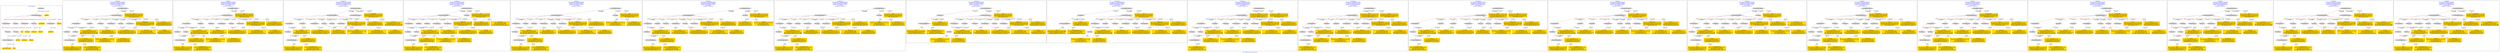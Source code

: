 digraph n0 {
fontcolor="blue"
remincross="true"
label="s14-s-california-african-american.json"
subgraph cluster_0 {
label="1-correct model"
n2[style="filled",color="white",fillcolor="lightgray",label="E12_Production1"];
n3[style="filled",color="white",fillcolor="lightgray",label="E39_Actor1"];
n4[style="filled",color="white",fillcolor="lightgray",label="E55_Type1"];
n5[style="filled",color="white",fillcolor="lightgray",label="E22_Man-Made_Object1"];
n6[style="filled",color="white",fillcolor="lightgray",label="E35_Title1"];
n7[style="filled",color="white",fillcolor="lightgray",label="E8_Acquisition1"];
n8[style="filled",color="white",fillcolor="lightgray",label="E55_Type2"];
n9[shape="plaintext",style="filled",fillcolor="gold",label="additionalInfo"];
n10[style="filled",color="white",fillcolor="lightgray",label="E54_Dimension1"];
n11[shape="plaintext",style="filled",fillcolor="gold",label="object_uri"];
n12[shape="plaintext",style="filled",fillcolor="gold",label="title"];
n13[style="filled",color="white",fillcolor="lightgray",label="E38_Image1"];
n14[shape="plaintext",style="filled",fillcolor="gold",label="imageUrl"];
n15[style="filled",color="white",fillcolor="lightgray",label="E82_Actor_Appellation1"];
n16[shape="plaintext",style="filled",fillcolor="gold",label="artist_uri"];
n17[shape="plaintext",style="filled",fillcolor="gold",label="dimensions"];
n18[shape="plaintext",style="filled",fillcolor="gold",label="technique_uri"];
n19[shape="plaintext",style="filled",fillcolor="gold",label="technique"];
n20[shape="plaintext",style="filled",fillcolor="gold",label="ethnicity_uri"];
n21[shape="plaintext",style="filled",fillcolor="gold",label="enthnicity"];
n22[shape="plaintext",style="filled",fillcolor="gold",label="artist_appellation_uri"];
n23[shape="plaintext",style="filled",fillcolor="gold",label="artist"];
n24[shape="plaintext",style="filled",fillcolor="gold",label="provenance"];
}
subgraph cluster_1 {
label="candidate 0\nlink coherence:0.8695652173913043\nnode coherence:0.9130434782608695\nconfidence:0.39068964777387605\nmapping score:0.473039247139787\ncost:22.99957\n-precision:0.61-recall:0.64"
n26[style="filled",color="white",fillcolor="lightgray",label="E12_Production1"];
n27[style="filled",color="white",fillcolor="lightgray",label="E21_Person1"];
n28[style="filled",color="white",fillcolor="lightgray",label="E55_Type1"];
n29[style="filled",color="white",fillcolor="lightgray",label="E82_Actor_Appellation1"];
n30[style="filled",color="white",fillcolor="lightgray",label="E22_Man-Made_Object1"];
n31[style="filled",color="white",fillcolor="lightgray",label="E30_Right1"];
n32[style="filled",color="white",fillcolor="lightgray",label="E38_Image1"];
n33[style="filled",color="white",fillcolor="lightgray",label="E54_Dimension1"];
n34[style="filled",color="white",fillcolor="lightgray",label="E55_Type2"];
n35[style="filled",color="white",fillcolor="lightgray",label="E8_Acquisition1"];
n36[style="filled",color="white",fillcolor="lightgray",label="E33_Linguistic_Object2"];
n37[shape="plaintext",style="filled",fillcolor="gold",label="additionalInfo\n[E73_Information_Object,P3_has_note,0.338]\n[E22_Man-Made_Object,P3_has_note,0.325]\n[E33_Linguistic_Object,P3_has_note,0.202]\n[E35_Title,label,0.135]"];
n38[shape="plaintext",style="filled",fillcolor="gold",label="ethnicity_uri\n[E55_Type,classLink,0.483]\n[E74_Group,classLink,0.268]\n[E57_Material,classLink,0.244]\n[E73_Information_Object,P3_has_note,0.005]"];
n39[shape="plaintext",style="filled",fillcolor="gold",label="provenance\n[E8_Acquisition,P3_has_note,0.442]\n[E30_Right,P3_has_note,0.379]\n[E73_Information_Object,P3_has_note,0.09]\n[E22_Man-Made_Object,P3_has_note,0.088]"];
n40[shape="plaintext",style="filled",fillcolor="gold",label="object_uri\n[E30_Right,P3_has_note,0.425]\n[E82_Actor_Appellation,label,0.28]\n[E22_Man-Made_Object,classLink,0.15]\n[E8_Acquisition,P3_has_note,0.145]"];
n41[shape="plaintext",style="filled",fillcolor="gold",label="enthnicity\n[E74_Group,label,0.414]\n[E74_Group,classLink,0.248]\n[E8_Acquisition,P3_has_note,0.177]\n[E30_Right,P3_has_note,0.162]"];
n42[shape="plaintext",style="filled",fillcolor="gold",label="artist_uri\n[E21_Person,classLink,0.487]\n[E82_Actor_Appellation,classLink,0.29]\n[E30_Right,P3_has_note,0.159]\n[E8_Acquisition,P3_has_note,0.064]"];
n43[shape="plaintext",style="filled",fillcolor="gold",label="artist\n[E73_Information_Object,P3_has_note,0.303]\n[E22_Man-Made_Object,P3_has_note,0.295]\n[E82_Actor_Appellation,label,0.211]\n[E33_Linguistic_Object,P3_has_note,0.191]"];
n44[shape="plaintext",style="filled",fillcolor="gold",label="imageUrl\n[E38_Image,classLink,0.419]\n[E39_Actor,classLink,0.24]\n[E22_Man-Made_Object,classLink,0.171]\n[E78_Collection,classLink,0.17]"];
n45[shape="plaintext",style="filled",fillcolor="gold",label="technique\n[E29_Design_or_Procedure,P3_has_note,0.344]\n[E55_Type,label,0.321]\n[E57_Material,label,0.204]\n[E57_Material,classLink,0.131]"];
n46[shape="plaintext",style="filled",fillcolor="gold",label="technique_uri\n[E55_Type,classLink,0.359]\n[E57_Material,classLink,0.34]\n[E74_Group,classLink,0.299]\n[E8_Acquisition,P3_has_note,0.001]"];
n47[shape="plaintext",style="filled",fillcolor="gold",label="artist_appellation_uri\n[E82_Actor_Appellation,classLink,0.927]\n[E21_Person,classLink,0.048]\n[E30_Right,P3_has_note,0.016]\n[E73_Information_Object,P3_has_note,0.01]"];
n48[shape="plaintext",style="filled",fillcolor="gold",label="title\n[E73_Information_Object,P3_has_note,0.312]\n[E22_Man-Made_Object,P3_has_note,0.283]\n[E33_Linguistic_Object,P3_has_note,0.21]\n[E35_Title,label,0.194]"];
n49[shape="plaintext",style="filled",fillcolor="gold",label="dimensions\n[E54_Dimension,P3_has_note,0.63]\n[E22_Man-Made_Object,P3_has_note,0.155]\n[E73_Information_Object,P3_has_note,0.133]\n[E34_Inscription,P3_has_note,0.082]"];
}
subgraph cluster_2 {
label="candidate 1\nlink coherence:0.8695652173913043\nnode coherence:0.9130434782608695\nconfidence:0.39068964777387605\nmapping score:0.473039247139787\ncost:22.99959\n-precision:0.61-recall:0.64"
n51[style="filled",color="white",fillcolor="lightgray",label="E12_Production1"];
n52[style="filled",color="white",fillcolor="lightgray",label="E21_Person1"];
n53[style="filled",color="white",fillcolor="lightgray",label="E55_Type1"];
n54[style="filled",color="white",fillcolor="lightgray",label="E82_Actor_Appellation1"];
n55[style="filled",color="white",fillcolor="lightgray",label="E22_Man-Made_Object1"];
n56[style="filled",color="white",fillcolor="lightgray",label="E30_Right1"];
n57[style="filled",color="white",fillcolor="lightgray",label="E38_Image1"];
n58[style="filled",color="white",fillcolor="lightgray",label="E54_Dimension1"];
n59[style="filled",color="white",fillcolor="lightgray",label="E55_Type3"];
n60[style="filled",color="white",fillcolor="lightgray",label="E8_Acquisition1"];
n61[style="filled",color="white",fillcolor="lightgray",label="E33_Linguistic_Object2"];
n62[shape="plaintext",style="filled",fillcolor="gold",label="additionalInfo\n[E73_Information_Object,P3_has_note,0.338]\n[E22_Man-Made_Object,P3_has_note,0.325]\n[E33_Linguistic_Object,P3_has_note,0.202]\n[E35_Title,label,0.135]"];
n63[shape="plaintext",style="filled",fillcolor="gold",label="provenance\n[E8_Acquisition,P3_has_note,0.442]\n[E30_Right,P3_has_note,0.379]\n[E73_Information_Object,P3_has_note,0.09]\n[E22_Man-Made_Object,P3_has_note,0.088]"];
n64[shape="plaintext",style="filled",fillcolor="gold",label="ethnicity_uri\n[E55_Type,classLink,0.483]\n[E74_Group,classLink,0.268]\n[E57_Material,classLink,0.244]\n[E73_Information_Object,P3_has_note,0.005]"];
n65[shape="plaintext",style="filled",fillcolor="gold",label="object_uri\n[E30_Right,P3_has_note,0.425]\n[E82_Actor_Appellation,label,0.28]\n[E22_Man-Made_Object,classLink,0.15]\n[E8_Acquisition,P3_has_note,0.145]"];
n66[shape="plaintext",style="filled",fillcolor="gold",label="enthnicity\n[E74_Group,label,0.414]\n[E74_Group,classLink,0.248]\n[E8_Acquisition,P3_has_note,0.177]\n[E30_Right,P3_has_note,0.162]"];
n67[shape="plaintext",style="filled",fillcolor="gold",label="artist_uri\n[E21_Person,classLink,0.487]\n[E82_Actor_Appellation,classLink,0.29]\n[E30_Right,P3_has_note,0.159]\n[E8_Acquisition,P3_has_note,0.064]"];
n68[shape="plaintext",style="filled",fillcolor="gold",label="artist\n[E73_Information_Object,P3_has_note,0.303]\n[E22_Man-Made_Object,P3_has_note,0.295]\n[E82_Actor_Appellation,label,0.211]\n[E33_Linguistic_Object,P3_has_note,0.191]"];
n69[shape="plaintext",style="filled",fillcolor="gold",label="imageUrl\n[E38_Image,classLink,0.419]\n[E39_Actor,classLink,0.24]\n[E22_Man-Made_Object,classLink,0.171]\n[E78_Collection,classLink,0.17]"];
n70[shape="plaintext",style="filled",fillcolor="gold",label="technique\n[E29_Design_or_Procedure,P3_has_note,0.344]\n[E55_Type,label,0.321]\n[E57_Material,label,0.204]\n[E57_Material,classLink,0.131]"];
n71[shape="plaintext",style="filled",fillcolor="gold",label="technique_uri\n[E55_Type,classLink,0.359]\n[E57_Material,classLink,0.34]\n[E74_Group,classLink,0.299]\n[E8_Acquisition,P3_has_note,0.001]"];
n72[shape="plaintext",style="filled",fillcolor="gold",label="artist_appellation_uri\n[E82_Actor_Appellation,classLink,0.927]\n[E21_Person,classLink,0.048]\n[E30_Right,P3_has_note,0.016]\n[E73_Information_Object,P3_has_note,0.01]"];
n73[shape="plaintext",style="filled",fillcolor="gold",label="title\n[E73_Information_Object,P3_has_note,0.312]\n[E22_Man-Made_Object,P3_has_note,0.283]\n[E33_Linguistic_Object,P3_has_note,0.21]\n[E35_Title,label,0.194]"];
n74[shape="plaintext",style="filled",fillcolor="gold",label="dimensions\n[E54_Dimension,P3_has_note,0.63]\n[E22_Man-Made_Object,P3_has_note,0.155]\n[E73_Information_Object,P3_has_note,0.133]\n[E34_Inscription,P3_has_note,0.082]"];
}
subgraph cluster_3 {
label="candidate 10\nlink coherence:0.8695652173913043\nnode coherence:0.9130434782608695\nconfidence:0.36457899866850746\nmapping score:0.46433569743799746\ncost:221.009622\n-precision:0.52-recall:0.55"
n76[style="filled",color="white",fillcolor="lightgray",label="E12_Production1"];
n77[style="filled",color="white",fillcolor="lightgray",label="E21_Person1"];
n78[style="filled",color="white",fillcolor="lightgray",label="E82_Actor_Appellation1"];
n79[style="filled",color="white",fillcolor="lightgray",label="E22_Man-Made_Object1"];
n80[style="filled",color="white",fillcolor="lightgray",label="E38_Image1"];
n81[style="filled",color="white",fillcolor="lightgray",label="E54_Dimension1"];
n82[style="filled",color="white",fillcolor="lightgray",label="E55_Type2"];
n83[style="filled",color="white",fillcolor="lightgray",label="E55_Type3"];
n84[style="filled",color="white",fillcolor="lightgray",label="E8_Acquisition1"];
n85[style="filled",color="white",fillcolor="lightgray",label="E33_Linguistic_Object2"];
n86[style="filled",color="white",fillcolor="lightgray",label="E73_Information_Object1"];
n87[shape="plaintext",style="filled",fillcolor="gold",label="title\n[E73_Information_Object,P3_has_note,0.312]\n[E22_Man-Made_Object,P3_has_note,0.283]\n[E33_Linguistic_Object,P3_has_note,0.21]\n[E35_Title,label,0.194]"];
n88[shape="plaintext",style="filled",fillcolor="gold",label="technique_uri\n[E55_Type,classLink,0.359]\n[E57_Material,classLink,0.34]\n[E74_Group,classLink,0.299]\n[E8_Acquisition,P3_has_note,0.001]"];
n89[shape="plaintext",style="filled",fillcolor="gold",label="ethnicity_uri\n[E55_Type,classLink,0.483]\n[E74_Group,classLink,0.268]\n[E57_Material,classLink,0.244]\n[E73_Information_Object,P3_has_note,0.005]"];
n90[shape="plaintext",style="filled",fillcolor="gold",label="object_uri\n[E30_Right,P3_has_note,0.425]\n[E82_Actor_Appellation,label,0.28]\n[E22_Man-Made_Object,classLink,0.15]\n[E8_Acquisition,P3_has_note,0.145]"];
n91[shape="plaintext",style="filled",fillcolor="gold",label="enthnicity\n[E74_Group,label,0.414]\n[E74_Group,classLink,0.248]\n[E8_Acquisition,P3_has_note,0.177]\n[E30_Right,P3_has_note,0.162]"];
n92[shape="plaintext",style="filled",fillcolor="gold",label="artist_uri\n[E21_Person,classLink,0.487]\n[E82_Actor_Appellation,classLink,0.29]\n[E30_Right,P3_has_note,0.159]\n[E8_Acquisition,P3_has_note,0.064]"];
n93[shape="plaintext",style="filled",fillcolor="gold",label="artist\n[E73_Information_Object,P3_has_note,0.303]\n[E22_Man-Made_Object,P3_has_note,0.295]\n[E82_Actor_Appellation,label,0.211]\n[E33_Linguistic_Object,P3_has_note,0.191]"];
n94[shape="plaintext",style="filled",fillcolor="gold",label="provenance\n[E8_Acquisition,P3_has_note,0.442]\n[E30_Right,P3_has_note,0.379]\n[E73_Information_Object,P3_has_note,0.09]\n[E22_Man-Made_Object,P3_has_note,0.088]"];
n95[shape="plaintext",style="filled",fillcolor="gold",label="imageUrl\n[E38_Image,classLink,0.419]\n[E39_Actor,classLink,0.24]\n[E22_Man-Made_Object,classLink,0.171]\n[E78_Collection,classLink,0.17]"];
n96[shape="plaintext",style="filled",fillcolor="gold",label="artist_appellation_uri\n[E82_Actor_Appellation,classLink,0.927]\n[E21_Person,classLink,0.048]\n[E30_Right,P3_has_note,0.016]\n[E73_Information_Object,P3_has_note,0.01]"];
n97[shape="plaintext",style="filled",fillcolor="gold",label="additionalInfo\n[E73_Information_Object,P3_has_note,0.338]\n[E22_Man-Made_Object,P3_has_note,0.325]\n[E33_Linguistic_Object,P3_has_note,0.202]\n[E35_Title,label,0.135]"];
n98[shape="plaintext",style="filled",fillcolor="gold",label="dimensions\n[E54_Dimension,P3_has_note,0.63]\n[E22_Man-Made_Object,P3_has_note,0.155]\n[E73_Information_Object,P3_has_note,0.133]\n[E34_Inscription,P3_has_note,0.082]"];
n99[shape="plaintext",style="filled",fillcolor="gold",label="technique\n[E29_Design_or_Procedure,P3_has_note,0.344]\n[E55_Type,label,0.321]\n[E57_Material,label,0.204]\n[E57_Material,classLink,0.131]"];
}
subgraph cluster_4 {
label="candidate 11\nlink coherence:0.8260869565217391\nnode coherence:0.9130434782608695\nconfidence:0.39068964777387605\nmapping score:0.473039247139787\ncost:22.99958\n-precision:0.57-recall:0.59"
n101[style="filled",color="white",fillcolor="lightgray",label="E12_Production1"];
n102[style="filled",color="white",fillcolor="lightgray",label="E21_Person1"];
n103[style="filled",color="white",fillcolor="lightgray",label="E55_Type1"];
n104[style="filled",color="white",fillcolor="lightgray",label="E82_Actor_Appellation1"];
n105[style="filled",color="white",fillcolor="lightgray",label="E22_Man-Made_Object1"];
n106[style="filled",color="white",fillcolor="lightgray",label="E30_Right1"];
n107[style="filled",color="white",fillcolor="lightgray",label="E38_Image1"];
n108[style="filled",color="white",fillcolor="lightgray",label="E54_Dimension1"];
n109[style="filled",color="white",fillcolor="lightgray",label="E8_Acquisition1"];
n110[style="filled",color="white",fillcolor="lightgray",label="E33_Linguistic_Object2"];
n111[style="filled",color="white",fillcolor="lightgray",label="E55_Type2"];
n112[shape="plaintext",style="filled",fillcolor="gold",label="additionalInfo\n[E73_Information_Object,P3_has_note,0.338]\n[E22_Man-Made_Object,P3_has_note,0.325]\n[E33_Linguistic_Object,P3_has_note,0.202]\n[E35_Title,label,0.135]"];
n113[shape="plaintext",style="filled",fillcolor="gold",label="ethnicity_uri\n[E55_Type,classLink,0.483]\n[E74_Group,classLink,0.268]\n[E57_Material,classLink,0.244]\n[E73_Information_Object,P3_has_note,0.005]"];
n114[shape="plaintext",style="filled",fillcolor="gold",label="provenance\n[E8_Acquisition,P3_has_note,0.442]\n[E30_Right,P3_has_note,0.379]\n[E73_Information_Object,P3_has_note,0.09]\n[E22_Man-Made_Object,P3_has_note,0.088]"];
n115[shape="plaintext",style="filled",fillcolor="gold",label="object_uri\n[E30_Right,P3_has_note,0.425]\n[E82_Actor_Appellation,label,0.28]\n[E22_Man-Made_Object,classLink,0.15]\n[E8_Acquisition,P3_has_note,0.145]"];
n116[shape="plaintext",style="filled",fillcolor="gold",label="enthnicity\n[E74_Group,label,0.414]\n[E74_Group,classLink,0.248]\n[E8_Acquisition,P3_has_note,0.177]\n[E30_Right,P3_has_note,0.162]"];
n117[shape="plaintext",style="filled",fillcolor="gold",label="artist_uri\n[E21_Person,classLink,0.487]\n[E82_Actor_Appellation,classLink,0.29]\n[E30_Right,P3_has_note,0.159]\n[E8_Acquisition,P3_has_note,0.064]"];
n118[shape="plaintext",style="filled",fillcolor="gold",label="artist\n[E73_Information_Object,P3_has_note,0.303]\n[E22_Man-Made_Object,P3_has_note,0.295]\n[E82_Actor_Appellation,label,0.211]\n[E33_Linguistic_Object,P3_has_note,0.191]"];
n119[shape="plaintext",style="filled",fillcolor="gold",label="imageUrl\n[E38_Image,classLink,0.419]\n[E39_Actor,classLink,0.24]\n[E22_Man-Made_Object,classLink,0.171]\n[E78_Collection,classLink,0.17]"];
n120[shape="plaintext",style="filled",fillcolor="gold",label="technique\n[E29_Design_or_Procedure,P3_has_note,0.344]\n[E55_Type,label,0.321]\n[E57_Material,label,0.204]\n[E57_Material,classLink,0.131]"];
n121[shape="plaintext",style="filled",fillcolor="gold",label="technique_uri\n[E55_Type,classLink,0.359]\n[E57_Material,classLink,0.34]\n[E74_Group,classLink,0.299]\n[E8_Acquisition,P3_has_note,0.001]"];
n122[shape="plaintext",style="filled",fillcolor="gold",label="artist_appellation_uri\n[E82_Actor_Appellation,classLink,0.927]\n[E21_Person,classLink,0.048]\n[E30_Right,P3_has_note,0.016]\n[E73_Information_Object,P3_has_note,0.01]"];
n123[shape="plaintext",style="filled",fillcolor="gold",label="title\n[E73_Information_Object,P3_has_note,0.312]\n[E22_Man-Made_Object,P3_has_note,0.283]\n[E33_Linguistic_Object,P3_has_note,0.21]\n[E35_Title,label,0.194]"];
n124[shape="plaintext",style="filled",fillcolor="gold",label="dimensions\n[E54_Dimension,P3_has_note,0.63]\n[E22_Man-Made_Object,P3_has_note,0.155]\n[E73_Information_Object,P3_has_note,0.133]\n[E34_Inscription,P3_has_note,0.082]"];
}
subgraph cluster_5 {
label="candidate 12\nlink coherence:0.8260869565217391\nnode coherence:0.9130434782608695\nconfidence:0.39068964777387605\nmapping score:0.473039247139787\ncost:22.99962\n-precision:0.57-recall:0.59"
n126[style="filled",color="white",fillcolor="lightgray",label="E12_Production1"];
n127[style="filled",color="white",fillcolor="lightgray",label="E21_Person1"];
n128[style="filled",color="white",fillcolor="lightgray",label="E82_Actor_Appellation1"];
n129[style="filled",color="white",fillcolor="lightgray",label="E22_Man-Made_Object1"];
n130[style="filled",color="white",fillcolor="lightgray",label="E30_Right1"];
n131[style="filled",color="white",fillcolor="lightgray",label="E38_Image1"];
n132[style="filled",color="white",fillcolor="lightgray",label="E54_Dimension1"];
n133[style="filled",color="white",fillcolor="lightgray",label="E55_Type2"];
n134[style="filled",color="white",fillcolor="lightgray",label="E8_Acquisition1"];
n135[style="filled",color="white",fillcolor="lightgray",label="E33_Linguistic_Object2"];
n136[style="filled",color="white",fillcolor="lightgray",label="E55_Type1"];
n137[shape="plaintext",style="filled",fillcolor="gold",label="additionalInfo\n[E73_Information_Object,P3_has_note,0.338]\n[E22_Man-Made_Object,P3_has_note,0.325]\n[E33_Linguistic_Object,P3_has_note,0.202]\n[E35_Title,label,0.135]"];
n138[shape="plaintext",style="filled",fillcolor="gold",label="ethnicity_uri\n[E55_Type,classLink,0.483]\n[E74_Group,classLink,0.268]\n[E57_Material,classLink,0.244]\n[E73_Information_Object,P3_has_note,0.005]"];
n139[shape="plaintext",style="filled",fillcolor="gold",label="provenance\n[E8_Acquisition,P3_has_note,0.442]\n[E30_Right,P3_has_note,0.379]\n[E73_Information_Object,P3_has_note,0.09]\n[E22_Man-Made_Object,P3_has_note,0.088]"];
n140[shape="plaintext",style="filled",fillcolor="gold",label="object_uri\n[E30_Right,P3_has_note,0.425]\n[E82_Actor_Appellation,label,0.28]\n[E22_Man-Made_Object,classLink,0.15]\n[E8_Acquisition,P3_has_note,0.145]"];
n141[shape="plaintext",style="filled",fillcolor="gold",label="enthnicity\n[E74_Group,label,0.414]\n[E74_Group,classLink,0.248]\n[E8_Acquisition,P3_has_note,0.177]\n[E30_Right,P3_has_note,0.162]"];
n142[shape="plaintext",style="filled",fillcolor="gold",label="artist_uri\n[E21_Person,classLink,0.487]\n[E82_Actor_Appellation,classLink,0.29]\n[E30_Right,P3_has_note,0.159]\n[E8_Acquisition,P3_has_note,0.064]"];
n143[shape="plaintext",style="filled",fillcolor="gold",label="artist\n[E73_Information_Object,P3_has_note,0.303]\n[E22_Man-Made_Object,P3_has_note,0.295]\n[E82_Actor_Appellation,label,0.211]\n[E33_Linguistic_Object,P3_has_note,0.191]"];
n144[shape="plaintext",style="filled",fillcolor="gold",label="imageUrl\n[E38_Image,classLink,0.419]\n[E39_Actor,classLink,0.24]\n[E22_Man-Made_Object,classLink,0.171]\n[E78_Collection,classLink,0.17]"];
n145[shape="plaintext",style="filled",fillcolor="gold",label="technique\n[E29_Design_or_Procedure,P3_has_note,0.344]\n[E55_Type,label,0.321]\n[E57_Material,label,0.204]\n[E57_Material,classLink,0.131]"];
n146[shape="plaintext",style="filled",fillcolor="gold",label="technique_uri\n[E55_Type,classLink,0.359]\n[E57_Material,classLink,0.34]\n[E74_Group,classLink,0.299]\n[E8_Acquisition,P3_has_note,0.001]"];
n147[shape="plaintext",style="filled",fillcolor="gold",label="artist_appellation_uri\n[E82_Actor_Appellation,classLink,0.927]\n[E21_Person,classLink,0.048]\n[E30_Right,P3_has_note,0.016]\n[E73_Information_Object,P3_has_note,0.01]"];
n148[shape="plaintext",style="filled",fillcolor="gold",label="title\n[E73_Information_Object,P3_has_note,0.312]\n[E22_Man-Made_Object,P3_has_note,0.283]\n[E33_Linguistic_Object,P3_has_note,0.21]\n[E35_Title,label,0.194]"];
n149[shape="plaintext",style="filled",fillcolor="gold",label="dimensions\n[E54_Dimension,P3_has_note,0.63]\n[E22_Man-Made_Object,P3_has_note,0.155]\n[E73_Information_Object,P3_has_note,0.133]\n[E34_Inscription,P3_has_note,0.082]"];
}
subgraph cluster_6 {
label="candidate 13\nlink coherence:0.8260869565217391\nnode coherence:0.9130434782608695\nconfidence:0.39068964777387605\nmapping score:0.473039247139787\ncost:22.99963\n-precision:0.57-recall:0.59"
n151[style="filled",color="white",fillcolor="lightgray",label="E12_Production1"];
n152[style="filled",color="white",fillcolor="lightgray",label="E21_Person1"];
n153[style="filled",color="white",fillcolor="lightgray",label="E82_Actor_Appellation1"];
n154[style="filled",color="white",fillcolor="lightgray",label="E22_Man-Made_Object1"];
n155[style="filled",color="white",fillcolor="lightgray",label="E30_Right1"];
n156[style="filled",color="white",fillcolor="lightgray",label="E38_Image1"];
n157[style="filled",color="white",fillcolor="lightgray",label="E54_Dimension1"];
n158[style="filled",color="white",fillcolor="lightgray",label="E55_Type3"];
n159[style="filled",color="white",fillcolor="lightgray",label="E8_Acquisition1"];
n160[style="filled",color="white",fillcolor="lightgray",label="E33_Linguistic_Object2"];
n161[style="filled",color="white",fillcolor="lightgray",label="E55_Type2"];
n162[shape="plaintext",style="filled",fillcolor="gold",label="additionalInfo\n[E73_Information_Object,P3_has_note,0.338]\n[E22_Man-Made_Object,P3_has_note,0.325]\n[E33_Linguistic_Object,P3_has_note,0.202]\n[E35_Title,label,0.135]"];
n163[shape="plaintext",style="filled",fillcolor="gold",label="technique_uri\n[E55_Type,classLink,0.359]\n[E57_Material,classLink,0.34]\n[E74_Group,classLink,0.299]\n[E8_Acquisition,P3_has_note,0.001]"];
n164[shape="plaintext",style="filled",fillcolor="gold",label="provenance\n[E8_Acquisition,P3_has_note,0.442]\n[E30_Right,P3_has_note,0.379]\n[E73_Information_Object,P3_has_note,0.09]\n[E22_Man-Made_Object,P3_has_note,0.088]"];
n165[shape="plaintext",style="filled",fillcolor="gold",label="ethnicity_uri\n[E55_Type,classLink,0.483]\n[E74_Group,classLink,0.268]\n[E57_Material,classLink,0.244]\n[E73_Information_Object,P3_has_note,0.005]"];
n166[shape="plaintext",style="filled",fillcolor="gold",label="object_uri\n[E30_Right,P3_has_note,0.425]\n[E82_Actor_Appellation,label,0.28]\n[E22_Man-Made_Object,classLink,0.15]\n[E8_Acquisition,P3_has_note,0.145]"];
n167[shape="plaintext",style="filled",fillcolor="gold",label="enthnicity\n[E74_Group,label,0.414]\n[E74_Group,classLink,0.248]\n[E8_Acquisition,P3_has_note,0.177]\n[E30_Right,P3_has_note,0.162]"];
n168[shape="plaintext",style="filled",fillcolor="gold",label="artist_uri\n[E21_Person,classLink,0.487]\n[E82_Actor_Appellation,classLink,0.29]\n[E30_Right,P3_has_note,0.159]\n[E8_Acquisition,P3_has_note,0.064]"];
n169[shape="plaintext",style="filled",fillcolor="gold",label="artist\n[E73_Information_Object,P3_has_note,0.303]\n[E22_Man-Made_Object,P3_has_note,0.295]\n[E82_Actor_Appellation,label,0.211]\n[E33_Linguistic_Object,P3_has_note,0.191]"];
n170[shape="plaintext",style="filled",fillcolor="gold",label="imageUrl\n[E38_Image,classLink,0.419]\n[E39_Actor,classLink,0.24]\n[E22_Man-Made_Object,classLink,0.171]\n[E78_Collection,classLink,0.17]"];
n171[shape="plaintext",style="filled",fillcolor="gold",label="artist_appellation_uri\n[E82_Actor_Appellation,classLink,0.927]\n[E21_Person,classLink,0.048]\n[E30_Right,P3_has_note,0.016]\n[E73_Information_Object,P3_has_note,0.01]"];
n172[shape="plaintext",style="filled",fillcolor="gold",label="title\n[E73_Information_Object,P3_has_note,0.312]\n[E22_Man-Made_Object,P3_has_note,0.283]\n[E33_Linguistic_Object,P3_has_note,0.21]\n[E35_Title,label,0.194]"];
n173[shape="plaintext",style="filled",fillcolor="gold",label="dimensions\n[E54_Dimension,P3_has_note,0.63]\n[E22_Man-Made_Object,P3_has_note,0.155]\n[E73_Information_Object,P3_has_note,0.133]\n[E34_Inscription,P3_has_note,0.082]"];
n174[shape="plaintext",style="filled",fillcolor="gold",label="technique\n[E29_Design_or_Procedure,P3_has_note,0.344]\n[E55_Type,label,0.321]\n[E57_Material,label,0.204]\n[E57_Material,classLink,0.131]"];
}
subgraph cluster_7 {
label="candidate 14\nlink coherence:0.8260869565217391\nnode coherence:0.9130434782608695\nconfidence:0.39068964777387605\nmapping score:0.473039247139787\ncost:22.99964\n-precision:0.57-recall:0.59"
n176[style="filled",color="white",fillcolor="lightgray",label="E12_Production1"];
n177[style="filled",color="white",fillcolor="lightgray",label="E21_Person1"];
n178[style="filled",color="white",fillcolor="lightgray",label="E82_Actor_Appellation1"];
n179[style="filled",color="white",fillcolor="lightgray",label="E22_Man-Made_Object1"];
n180[style="filled",color="white",fillcolor="lightgray",label="E30_Right1"];
n181[style="filled",color="white",fillcolor="lightgray",label="E38_Image1"];
n182[style="filled",color="white",fillcolor="lightgray",label="E54_Dimension1"];
n183[style="filled",color="white",fillcolor="lightgray",label="E55_Type3"];
n184[style="filled",color="white",fillcolor="lightgray",label="E8_Acquisition1"];
n185[style="filled",color="white",fillcolor="lightgray",label="E33_Linguistic_Object2"];
n186[style="filled",color="white",fillcolor="lightgray",label="E55_Type1"];
n187[shape="plaintext",style="filled",fillcolor="gold",label="additionalInfo\n[E73_Information_Object,P3_has_note,0.338]\n[E22_Man-Made_Object,P3_has_note,0.325]\n[E33_Linguistic_Object,P3_has_note,0.202]\n[E35_Title,label,0.135]"];
n188[shape="plaintext",style="filled",fillcolor="gold",label="provenance\n[E8_Acquisition,P3_has_note,0.442]\n[E30_Right,P3_has_note,0.379]\n[E73_Information_Object,P3_has_note,0.09]\n[E22_Man-Made_Object,P3_has_note,0.088]"];
n189[shape="plaintext",style="filled",fillcolor="gold",label="ethnicity_uri\n[E55_Type,classLink,0.483]\n[E74_Group,classLink,0.268]\n[E57_Material,classLink,0.244]\n[E73_Information_Object,P3_has_note,0.005]"];
n190[shape="plaintext",style="filled",fillcolor="gold",label="object_uri\n[E30_Right,P3_has_note,0.425]\n[E82_Actor_Appellation,label,0.28]\n[E22_Man-Made_Object,classLink,0.15]\n[E8_Acquisition,P3_has_note,0.145]"];
n191[shape="plaintext",style="filled",fillcolor="gold",label="enthnicity\n[E74_Group,label,0.414]\n[E74_Group,classLink,0.248]\n[E8_Acquisition,P3_has_note,0.177]\n[E30_Right,P3_has_note,0.162]"];
n192[shape="plaintext",style="filled",fillcolor="gold",label="artist_uri\n[E21_Person,classLink,0.487]\n[E82_Actor_Appellation,classLink,0.29]\n[E30_Right,P3_has_note,0.159]\n[E8_Acquisition,P3_has_note,0.064]"];
n193[shape="plaintext",style="filled",fillcolor="gold",label="artist\n[E73_Information_Object,P3_has_note,0.303]\n[E22_Man-Made_Object,P3_has_note,0.295]\n[E82_Actor_Appellation,label,0.211]\n[E33_Linguistic_Object,P3_has_note,0.191]"];
n194[shape="plaintext",style="filled",fillcolor="gold",label="imageUrl\n[E38_Image,classLink,0.419]\n[E39_Actor,classLink,0.24]\n[E22_Man-Made_Object,classLink,0.171]\n[E78_Collection,classLink,0.17]"];
n195[shape="plaintext",style="filled",fillcolor="gold",label="technique\n[E29_Design_or_Procedure,P3_has_note,0.344]\n[E55_Type,label,0.321]\n[E57_Material,label,0.204]\n[E57_Material,classLink,0.131]"];
n196[shape="plaintext",style="filled",fillcolor="gold",label="technique_uri\n[E55_Type,classLink,0.359]\n[E57_Material,classLink,0.34]\n[E74_Group,classLink,0.299]\n[E8_Acquisition,P3_has_note,0.001]"];
n197[shape="plaintext",style="filled",fillcolor="gold",label="artist_appellation_uri\n[E82_Actor_Appellation,classLink,0.927]\n[E21_Person,classLink,0.048]\n[E30_Right,P3_has_note,0.016]\n[E73_Information_Object,P3_has_note,0.01]"];
n198[shape="plaintext",style="filled",fillcolor="gold",label="title\n[E73_Information_Object,P3_has_note,0.312]\n[E22_Man-Made_Object,P3_has_note,0.283]\n[E33_Linguistic_Object,P3_has_note,0.21]\n[E35_Title,label,0.194]"];
n199[shape="plaintext",style="filled",fillcolor="gold",label="dimensions\n[E54_Dimension,P3_has_note,0.63]\n[E22_Man-Made_Object,P3_has_note,0.155]\n[E73_Information_Object,P3_has_note,0.133]\n[E34_Inscription,P3_has_note,0.082]"];
}
subgraph cluster_8 {
label="candidate 15\nlink coherence:0.8260869565217391\nnode coherence:0.9130434782608695\nconfidence:0.39068964777387605\nmapping score:0.473039247139787\ncost:22.99965\n-precision:0.61-recall:0.64"
n201[style="filled",color="white",fillcolor="lightgray",label="E12_Production1"];
n202[style="filled",color="white",fillcolor="lightgray",label="E55_Type1"];
n203[style="filled",color="white",fillcolor="lightgray",label="E21_Person1"];
n204[style="filled",color="white",fillcolor="lightgray",label="E82_Actor_Appellation1"];
n205[style="filled",color="white",fillcolor="lightgray",label="E22_Man-Made_Object1"];
n206[style="filled",color="white",fillcolor="lightgray",label="E30_Right1"];
n207[style="filled",color="white",fillcolor="lightgray",label="E38_Image1"];
n208[style="filled",color="white",fillcolor="lightgray",label="E54_Dimension1"];
n209[style="filled",color="white",fillcolor="lightgray",label="E55_Type2"];
n210[style="filled",color="white",fillcolor="lightgray",label="E8_Acquisition1"];
n211[style="filled",color="white",fillcolor="lightgray",label="E33_Linguistic_Object2"];
n212[shape="plaintext",style="filled",fillcolor="gold",label="additionalInfo\n[E73_Information_Object,P3_has_note,0.338]\n[E22_Man-Made_Object,P3_has_note,0.325]\n[E33_Linguistic_Object,P3_has_note,0.202]\n[E35_Title,label,0.135]"];
n213[shape="plaintext",style="filled",fillcolor="gold",label="ethnicity_uri\n[E55_Type,classLink,0.483]\n[E74_Group,classLink,0.268]\n[E57_Material,classLink,0.244]\n[E73_Information_Object,P3_has_note,0.005]"];
n214[shape="plaintext",style="filled",fillcolor="gold",label="provenance\n[E8_Acquisition,P3_has_note,0.442]\n[E30_Right,P3_has_note,0.379]\n[E73_Information_Object,P3_has_note,0.09]\n[E22_Man-Made_Object,P3_has_note,0.088]"];
n215[shape="plaintext",style="filled",fillcolor="gold",label="object_uri\n[E30_Right,P3_has_note,0.425]\n[E82_Actor_Appellation,label,0.28]\n[E22_Man-Made_Object,classLink,0.15]\n[E8_Acquisition,P3_has_note,0.145]"];
n216[shape="plaintext",style="filled",fillcolor="gold",label="enthnicity\n[E74_Group,label,0.414]\n[E74_Group,classLink,0.248]\n[E8_Acquisition,P3_has_note,0.177]\n[E30_Right,P3_has_note,0.162]"];
n217[shape="plaintext",style="filled",fillcolor="gold",label="artist_uri\n[E21_Person,classLink,0.487]\n[E82_Actor_Appellation,classLink,0.29]\n[E30_Right,P3_has_note,0.159]\n[E8_Acquisition,P3_has_note,0.064]"];
n218[shape="plaintext",style="filled",fillcolor="gold",label="artist\n[E73_Information_Object,P3_has_note,0.303]\n[E22_Man-Made_Object,P3_has_note,0.295]\n[E82_Actor_Appellation,label,0.211]\n[E33_Linguistic_Object,P3_has_note,0.191]"];
n219[shape="plaintext",style="filled",fillcolor="gold",label="imageUrl\n[E38_Image,classLink,0.419]\n[E39_Actor,classLink,0.24]\n[E22_Man-Made_Object,classLink,0.171]\n[E78_Collection,classLink,0.17]"];
n220[shape="plaintext",style="filled",fillcolor="gold",label="technique\n[E29_Design_or_Procedure,P3_has_note,0.344]\n[E55_Type,label,0.321]\n[E57_Material,label,0.204]\n[E57_Material,classLink,0.131]"];
n221[shape="plaintext",style="filled",fillcolor="gold",label="technique_uri\n[E55_Type,classLink,0.359]\n[E57_Material,classLink,0.34]\n[E74_Group,classLink,0.299]\n[E8_Acquisition,P3_has_note,0.001]"];
n222[shape="plaintext",style="filled",fillcolor="gold",label="artist_appellation_uri\n[E82_Actor_Appellation,classLink,0.927]\n[E21_Person,classLink,0.048]\n[E30_Right,P3_has_note,0.016]\n[E73_Information_Object,P3_has_note,0.01]"];
n223[shape="plaintext",style="filled",fillcolor="gold",label="title\n[E73_Information_Object,P3_has_note,0.312]\n[E22_Man-Made_Object,P3_has_note,0.283]\n[E33_Linguistic_Object,P3_has_note,0.21]\n[E35_Title,label,0.194]"];
n224[shape="plaintext",style="filled",fillcolor="gold",label="dimensions\n[E54_Dimension,P3_has_note,0.63]\n[E22_Man-Made_Object,P3_has_note,0.155]\n[E73_Information_Object,P3_has_note,0.133]\n[E34_Inscription,P3_has_note,0.082]"];
}
subgraph cluster_9 {
label="candidate 16\nlink coherence:0.8260869565217391\nnode coherence:0.9130434782608695\nconfidence:0.39068964777387605\nmapping score:0.473039247139787\ncost:22.99967\n-precision:0.61-recall:0.64"
n226[style="filled",color="white",fillcolor="lightgray",label="E12_Production1"];
n227[style="filled",color="white",fillcolor="lightgray",label="E55_Type1"];
n228[style="filled",color="white",fillcolor="lightgray",label="E21_Person1"];
n229[style="filled",color="white",fillcolor="lightgray",label="E82_Actor_Appellation1"];
n230[style="filled",color="white",fillcolor="lightgray",label="E22_Man-Made_Object1"];
n231[style="filled",color="white",fillcolor="lightgray",label="E30_Right1"];
n232[style="filled",color="white",fillcolor="lightgray",label="E38_Image1"];
n233[style="filled",color="white",fillcolor="lightgray",label="E54_Dimension1"];
n234[style="filled",color="white",fillcolor="lightgray",label="E55_Type3"];
n235[style="filled",color="white",fillcolor="lightgray",label="E8_Acquisition1"];
n236[style="filled",color="white",fillcolor="lightgray",label="E33_Linguistic_Object2"];
n237[shape="plaintext",style="filled",fillcolor="gold",label="additionalInfo\n[E73_Information_Object,P3_has_note,0.338]\n[E22_Man-Made_Object,P3_has_note,0.325]\n[E33_Linguistic_Object,P3_has_note,0.202]\n[E35_Title,label,0.135]"];
n238[shape="plaintext",style="filled",fillcolor="gold",label="provenance\n[E8_Acquisition,P3_has_note,0.442]\n[E30_Right,P3_has_note,0.379]\n[E73_Information_Object,P3_has_note,0.09]\n[E22_Man-Made_Object,P3_has_note,0.088]"];
n239[shape="plaintext",style="filled",fillcolor="gold",label="ethnicity_uri\n[E55_Type,classLink,0.483]\n[E74_Group,classLink,0.268]\n[E57_Material,classLink,0.244]\n[E73_Information_Object,P3_has_note,0.005]"];
n240[shape="plaintext",style="filled",fillcolor="gold",label="object_uri\n[E30_Right,P3_has_note,0.425]\n[E82_Actor_Appellation,label,0.28]\n[E22_Man-Made_Object,classLink,0.15]\n[E8_Acquisition,P3_has_note,0.145]"];
n241[shape="plaintext",style="filled",fillcolor="gold",label="enthnicity\n[E74_Group,label,0.414]\n[E74_Group,classLink,0.248]\n[E8_Acquisition,P3_has_note,0.177]\n[E30_Right,P3_has_note,0.162]"];
n242[shape="plaintext",style="filled",fillcolor="gold",label="artist_uri\n[E21_Person,classLink,0.487]\n[E82_Actor_Appellation,classLink,0.29]\n[E30_Right,P3_has_note,0.159]\n[E8_Acquisition,P3_has_note,0.064]"];
n243[shape="plaintext",style="filled",fillcolor="gold",label="artist\n[E73_Information_Object,P3_has_note,0.303]\n[E22_Man-Made_Object,P3_has_note,0.295]\n[E82_Actor_Appellation,label,0.211]\n[E33_Linguistic_Object,P3_has_note,0.191]"];
n244[shape="plaintext",style="filled",fillcolor="gold",label="imageUrl\n[E38_Image,classLink,0.419]\n[E39_Actor,classLink,0.24]\n[E22_Man-Made_Object,classLink,0.171]\n[E78_Collection,classLink,0.17]"];
n245[shape="plaintext",style="filled",fillcolor="gold",label="technique\n[E29_Design_or_Procedure,P3_has_note,0.344]\n[E55_Type,label,0.321]\n[E57_Material,label,0.204]\n[E57_Material,classLink,0.131]"];
n246[shape="plaintext",style="filled",fillcolor="gold",label="technique_uri\n[E55_Type,classLink,0.359]\n[E57_Material,classLink,0.34]\n[E74_Group,classLink,0.299]\n[E8_Acquisition,P3_has_note,0.001]"];
n247[shape="plaintext",style="filled",fillcolor="gold",label="artist_appellation_uri\n[E82_Actor_Appellation,classLink,0.927]\n[E21_Person,classLink,0.048]\n[E30_Right,P3_has_note,0.016]\n[E73_Information_Object,P3_has_note,0.01]"];
n248[shape="plaintext",style="filled",fillcolor="gold",label="title\n[E73_Information_Object,P3_has_note,0.312]\n[E22_Man-Made_Object,P3_has_note,0.283]\n[E33_Linguistic_Object,P3_has_note,0.21]\n[E35_Title,label,0.194]"];
n249[shape="plaintext",style="filled",fillcolor="gold",label="dimensions\n[E54_Dimension,P3_has_note,0.63]\n[E22_Man-Made_Object,P3_has_note,0.155]\n[E73_Information_Object,P3_has_note,0.133]\n[E34_Inscription,P3_has_note,0.082]"];
}
subgraph cluster_10 {
label="candidate 17\nlink coherence:0.8260869565217391\nnode coherence:0.8695652173913043\nconfidence:0.3891101095230936\nmapping score:0.4580199807663378\ncost:22.99957\n-precision:0.57-recall:0.59"
n251[style="filled",color="white",fillcolor="lightgray",label="E12_Production1"];
n252[style="filled",color="white",fillcolor="lightgray",label="E21_Person1"];
n253[style="filled",color="white",fillcolor="lightgray",label="E55_Type1"];
n254[style="filled",color="white",fillcolor="lightgray",label="E82_Actor_Appellation1"];
n255[style="filled",color="white",fillcolor="lightgray",label="E22_Man-Made_Object1"];
n256[style="filled",color="white",fillcolor="lightgray",label="E30_Right1"];
n257[style="filled",color="white",fillcolor="lightgray",label="E38_Image1"];
n258[style="filled",color="white",fillcolor="lightgray",label="E54_Dimension1"];
n259[style="filled",color="white",fillcolor="lightgray",label="E55_Type2"];
n260[style="filled",color="white",fillcolor="lightgray",label="E8_Acquisition1"];
n261[style="filled",color="white",fillcolor="lightgray",label="E33_Linguistic_Object2"];
n262[shape="plaintext",style="filled",fillcolor="gold",label="additionalInfo\n[E73_Information_Object,P3_has_note,0.338]\n[E22_Man-Made_Object,P3_has_note,0.325]\n[E33_Linguistic_Object,P3_has_note,0.202]\n[E35_Title,label,0.135]"];
n263[shape="plaintext",style="filled",fillcolor="gold",label="ethnicity_uri\n[E55_Type,classLink,0.483]\n[E74_Group,classLink,0.268]\n[E57_Material,classLink,0.244]\n[E73_Information_Object,P3_has_note,0.005]"];
n264[shape="plaintext",style="filled",fillcolor="gold",label="artist\n[E73_Information_Object,P3_has_note,0.303]\n[E22_Man-Made_Object,P3_has_note,0.295]\n[E82_Actor_Appellation,label,0.211]\n[E33_Linguistic_Object,P3_has_note,0.191]"];
n265[shape="plaintext",style="filled",fillcolor="gold",label="provenance\n[E8_Acquisition,P3_has_note,0.442]\n[E30_Right,P3_has_note,0.379]\n[E73_Information_Object,P3_has_note,0.09]\n[E22_Man-Made_Object,P3_has_note,0.088]"];
n266[shape="plaintext",style="filled",fillcolor="gold",label="object_uri\n[E30_Right,P3_has_note,0.425]\n[E82_Actor_Appellation,label,0.28]\n[E22_Man-Made_Object,classLink,0.15]\n[E8_Acquisition,P3_has_note,0.145]"];
n267[shape="plaintext",style="filled",fillcolor="gold",label="enthnicity\n[E74_Group,label,0.414]\n[E74_Group,classLink,0.248]\n[E8_Acquisition,P3_has_note,0.177]\n[E30_Right,P3_has_note,0.162]"];
n268[shape="plaintext",style="filled",fillcolor="gold",label="artist_uri\n[E21_Person,classLink,0.487]\n[E82_Actor_Appellation,classLink,0.29]\n[E30_Right,P3_has_note,0.159]\n[E8_Acquisition,P3_has_note,0.064]"];
n269[shape="plaintext",style="filled",fillcolor="gold",label="imageUrl\n[E38_Image,classLink,0.419]\n[E39_Actor,classLink,0.24]\n[E22_Man-Made_Object,classLink,0.171]\n[E78_Collection,classLink,0.17]"];
n270[shape="plaintext",style="filled",fillcolor="gold",label="technique\n[E29_Design_or_Procedure,P3_has_note,0.344]\n[E55_Type,label,0.321]\n[E57_Material,label,0.204]\n[E57_Material,classLink,0.131]"];
n271[shape="plaintext",style="filled",fillcolor="gold",label="technique_uri\n[E55_Type,classLink,0.359]\n[E57_Material,classLink,0.34]\n[E74_Group,classLink,0.299]\n[E8_Acquisition,P3_has_note,0.001]"];
n272[shape="plaintext",style="filled",fillcolor="gold",label="artist_appellation_uri\n[E82_Actor_Appellation,classLink,0.927]\n[E21_Person,classLink,0.048]\n[E30_Right,P3_has_note,0.016]\n[E73_Information_Object,P3_has_note,0.01]"];
n273[shape="plaintext",style="filled",fillcolor="gold",label="title\n[E73_Information_Object,P3_has_note,0.312]\n[E22_Man-Made_Object,P3_has_note,0.283]\n[E33_Linguistic_Object,P3_has_note,0.21]\n[E35_Title,label,0.194]"];
n274[shape="plaintext",style="filled",fillcolor="gold",label="dimensions\n[E54_Dimension,P3_has_note,0.63]\n[E22_Man-Made_Object,P3_has_note,0.155]\n[E73_Information_Object,P3_has_note,0.133]\n[E34_Inscription,P3_has_note,0.082]"];
}
subgraph cluster_11 {
label="candidate 18\nlink coherence:0.8260869565217391\nnode coherence:0.8695652173913043\nconfidence:0.3891101095230936\nmapping score:0.4580199807663378\ncost:22.99959\n-precision:0.57-recall:0.59"
n276[style="filled",color="white",fillcolor="lightgray",label="E12_Production1"];
n277[style="filled",color="white",fillcolor="lightgray",label="E21_Person1"];
n278[style="filled",color="white",fillcolor="lightgray",label="E55_Type1"];
n279[style="filled",color="white",fillcolor="lightgray",label="E82_Actor_Appellation1"];
n280[style="filled",color="white",fillcolor="lightgray",label="E22_Man-Made_Object1"];
n281[style="filled",color="white",fillcolor="lightgray",label="E30_Right1"];
n282[style="filled",color="white",fillcolor="lightgray",label="E38_Image1"];
n283[style="filled",color="white",fillcolor="lightgray",label="E54_Dimension1"];
n284[style="filled",color="white",fillcolor="lightgray",label="E55_Type3"];
n285[style="filled",color="white",fillcolor="lightgray",label="E8_Acquisition1"];
n286[style="filled",color="white",fillcolor="lightgray",label="E33_Linguistic_Object2"];
n287[shape="plaintext",style="filled",fillcolor="gold",label="additionalInfo\n[E73_Information_Object,P3_has_note,0.338]\n[E22_Man-Made_Object,P3_has_note,0.325]\n[E33_Linguistic_Object,P3_has_note,0.202]\n[E35_Title,label,0.135]"];
n288[shape="plaintext",style="filled",fillcolor="gold",label="artist\n[E73_Information_Object,P3_has_note,0.303]\n[E22_Man-Made_Object,P3_has_note,0.295]\n[E82_Actor_Appellation,label,0.211]\n[E33_Linguistic_Object,P3_has_note,0.191]"];
n289[shape="plaintext",style="filled",fillcolor="gold",label="provenance\n[E8_Acquisition,P3_has_note,0.442]\n[E30_Right,P3_has_note,0.379]\n[E73_Information_Object,P3_has_note,0.09]\n[E22_Man-Made_Object,P3_has_note,0.088]"];
n290[shape="plaintext",style="filled",fillcolor="gold",label="ethnicity_uri\n[E55_Type,classLink,0.483]\n[E74_Group,classLink,0.268]\n[E57_Material,classLink,0.244]\n[E73_Information_Object,P3_has_note,0.005]"];
n291[shape="plaintext",style="filled",fillcolor="gold",label="object_uri\n[E30_Right,P3_has_note,0.425]\n[E82_Actor_Appellation,label,0.28]\n[E22_Man-Made_Object,classLink,0.15]\n[E8_Acquisition,P3_has_note,0.145]"];
n292[shape="plaintext",style="filled",fillcolor="gold",label="enthnicity\n[E74_Group,label,0.414]\n[E74_Group,classLink,0.248]\n[E8_Acquisition,P3_has_note,0.177]\n[E30_Right,P3_has_note,0.162]"];
n293[shape="plaintext",style="filled",fillcolor="gold",label="artist_uri\n[E21_Person,classLink,0.487]\n[E82_Actor_Appellation,classLink,0.29]\n[E30_Right,P3_has_note,0.159]\n[E8_Acquisition,P3_has_note,0.064]"];
n294[shape="plaintext",style="filled",fillcolor="gold",label="imageUrl\n[E38_Image,classLink,0.419]\n[E39_Actor,classLink,0.24]\n[E22_Man-Made_Object,classLink,0.171]\n[E78_Collection,classLink,0.17]"];
n295[shape="plaintext",style="filled",fillcolor="gold",label="technique\n[E29_Design_or_Procedure,P3_has_note,0.344]\n[E55_Type,label,0.321]\n[E57_Material,label,0.204]\n[E57_Material,classLink,0.131]"];
n296[shape="plaintext",style="filled",fillcolor="gold",label="technique_uri\n[E55_Type,classLink,0.359]\n[E57_Material,classLink,0.34]\n[E74_Group,classLink,0.299]\n[E8_Acquisition,P3_has_note,0.001]"];
n297[shape="plaintext",style="filled",fillcolor="gold",label="artist_appellation_uri\n[E82_Actor_Appellation,classLink,0.927]\n[E21_Person,classLink,0.048]\n[E30_Right,P3_has_note,0.016]\n[E73_Information_Object,P3_has_note,0.01]"];
n298[shape="plaintext",style="filled",fillcolor="gold",label="title\n[E73_Information_Object,P3_has_note,0.312]\n[E22_Man-Made_Object,P3_has_note,0.283]\n[E33_Linguistic_Object,P3_has_note,0.21]\n[E35_Title,label,0.194]"];
n299[shape="plaintext",style="filled",fillcolor="gold",label="dimensions\n[E54_Dimension,P3_has_note,0.63]\n[E22_Man-Made_Object,P3_has_note,0.155]\n[E73_Information_Object,P3_has_note,0.133]\n[E34_Inscription,P3_has_note,0.082]"];
}
subgraph cluster_12 {
label="candidate 19\nlink coherence:0.8260869565217391\nnode coherence:0.8695652173913043\nconfidence:0.3891101095230936\nmapping score:0.4580199807663378\ncost:22.99962\n-precision:0.52-recall:0.55"
n301[style="filled",color="white",fillcolor="lightgray",label="E12_Production1"];
n302[style="filled",color="white",fillcolor="lightgray",label="E21_Person1"];
n303[style="filled",color="white",fillcolor="lightgray",label="E82_Actor_Appellation1"];
n304[style="filled",color="white",fillcolor="lightgray",label="E22_Man-Made_Object1"];
n305[style="filled",color="white",fillcolor="lightgray",label="E30_Right1"];
n306[style="filled",color="white",fillcolor="lightgray",label="E38_Image1"];
n307[style="filled",color="white",fillcolor="lightgray",label="E54_Dimension1"];
n308[style="filled",color="white",fillcolor="lightgray",label="E55_Type2"];
n309[style="filled",color="white",fillcolor="lightgray",label="E55_Type3"];
n310[style="filled",color="white",fillcolor="lightgray",label="E8_Acquisition1"];
n311[style="filled",color="white",fillcolor="lightgray",label="E33_Linguistic_Object2"];
n312[shape="plaintext",style="filled",fillcolor="gold",label="additionalInfo\n[E73_Information_Object,P3_has_note,0.338]\n[E22_Man-Made_Object,P3_has_note,0.325]\n[E33_Linguistic_Object,P3_has_note,0.202]\n[E35_Title,label,0.135]"];
n313[shape="plaintext",style="filled",fillcolor="gold",label="technique_uri\n[E55_Type,classLink,0.359]\n[E57_Material,classLink,0.34]\n[E74_Group,classLink,0.299]\n[E8_Acquisition,P3_has_note,0.001]"];
n314[shape="plaintext",style="filled",fillcolor="gold",label="artist\n[E73_Information_Object,P3_has_note,0.303]\n[E22_Man-Made_Object,P3_has_note,0.295]\n[E82_Actor_Appellation,label,0.211]\n[E33_Linguistic_Object,P3_has_note,0.191]"];
n315[shape="plaintext",style="filled",fillcolor="gold",label="provenance\n[E8_Acquisition,P3_has_note,0.442]\n[E30_Right,P3_has_note,0.379]\n[E73_Information_Object,P3_has_note,0.09]\n[E22_Man-Made_Object,P3_has_note,0.088]"];
n316[shape="plaintext",style="filled",fillcolor="gold",label="ethnicity_uri\n[E55_Type,classLink,0.483]\n[E74_Group,classLink,0.268]\n[E57_Material,classLink,0.244]\n[E73_Information_Object,P3_has_note,0.005]"];
n317[shape="plaintext",style="filled",fillcolor="gold",label="object_uri\n[E30_Right,P3_has_note,0.425]\n[E82_Actor_Appellation,label,0.28]\n[E22_Man-Made_Object,classLink,0.15]\n[E8_Acquisition,P3_has_note,0.145]"];
n318[shape="plaintext",style="filled",fillcolor="gold",label="enthnicity\n[E74_Group,label,0.414]\n[E74_Group,classLink,0.248]\n[E8_Acquisition,P3_has_note,0.177]\n[E30_Right,P3_has_note,0.162]"];
n319[shape="plaintext",style="filled",fillcolor="gold",label="artist_uri\n[E21_Person,classLink,0.487]\n[E82_Actor_Appellation,classLink,0.29]\n[E30_Right,P3_has_note,0.159]\n[E8_Acquisition,P3_has_note,0.064]"];
n320[shape="plaintext",style="filled",fillcolor="gold",label="imageUrl\n[E38_Image,classLink,0.419]\n[E39_Actor,classLink,0.24]\n[E22_Man-Made_Object,classLink,0.171]\n[E78_Collection,classLink,0.17]"];
n321[shape="plaintext",style="filled",fillcolor="gold",label="artist_appellation_uri\n[E82_Actor_Appellation,classLink,0.927]\n[E21_Person,classLink,0.048]\n[E30_Right,P3_has_note,0.016]\n[E73_Information_Object,P3_has_note,0.01]"];
n322[shape="plaintext",style="filled",fillcolor="gold",label="title\n[E73_Information_Object,P3_has_note,0.312]\n[E22_Man-Made_Object,P3_has_note,0.283]\n[E33_Linguistic_Object,P3_has_note,0.21]\n[E35_Title,label,0.194]"];
n323[shape="plaintext",style="filled",fillcolor="gold",label="dimensions\n[E54_Dimension,P3_has_note,0.63]\n[E22_Man-Made_Object,P3_has_note,0.155]\n[E73_Information_Object,P3_has_note,0.133]\n[E34_Inscription,P3_has_note,0.082]"];
n324[shape="plaintext",style="filled",fillcolor="gold",label="technique\n[E29_Design_or_Procedure,P3_has_note,0.344]\n[E55_Type,label,0.321]\n[E57_Material,label,0.204]\n[E57_Material,classLink,0.131]"];
}
subgraph cluster_13 {
label="candidate 2\nlink coherence:0.8695652173913043\nnode coherence:0.9130434782608695\nconfidence:0.39068964777387605\nmapping score:0.473039247139787\ncost:22.99962\n-precision:0.57-recall:0.59"
n326[style="filled",color="white",fillcolor="lightgray",label="E12_Production1"];
n327[style="filled",color="white",fillcolor="lightgray",label="E21_Person1"];
n328[style="filled",color="white",fillcolor="lightgray",label="E82_Actor_Appellation1"];
n329[style="filled",color="white",fillcolor="lightgray",label="E22_Man-Made_Object1"];
n330[style="filled",color="white",fillcolor="lightgray",label="E30_Right1"];
n331[style="filled",color="white",fillcolor="lightgray",label="E38_Image1"];
n332[style="filled",color="white",fillcolor="lightgray",label="E54_Dimension1"];
n333[style="filled",color="white",fillcolor="lightgray",label="E55_Type2"];
n334[style="filled",color="white",fillcolor="lightgray",label="E55_Type3"];
n335[style="filled",color="white",fillcolor="lightgray",label="E8_Acquisition1"];
n336[style="filled",color="white",fillcolor="lightgray",label="E33_Linguistic_Object2"];
n337[shape="plaintext",style="filled",fillcolor="gold",label="additionalInfo\n[E73_Information_Object,P3_has_note,0.338]\n[E22_Man-Made_Object,P3_has_note,0.325]\n[E33_Linguistic_Object,P3_has_note,0.202]\n[E35_Title,label,0.135]"];
n338[shape="plaintext",style="filled",fillcolor="gold",label="technique_uri\n[E55_Type,classLink,0.359]\n[E57_Material,classLink,0.34]\n[E74_Group,classLink,0.299]\n[E8_Acquisition,P3_has_note,0.001]"];
n339[shape="plaintext",style="filled",fillcolor="gold",label="provenance\n[E8_Acquisition,P3_has_note,0.442]\n[E30_Right,P3_has_note,0.379]\n[E73_Information_Object,P3_has_note,0.09]\n[E22_Man-Made_Object,P3_has_note,0.088]"];
n340[shape="plaintext",style="filled",fillcolor="gold",label="ethnicity_uri\n[E55_Type,classLink,0.483]\n[E74_Group,classLink,0.268]\n[E57_Material,classLink,0.244]\n[E73_Information_Object,P3_has_note,0.005]"];
n341[shape="plaintext",style="filled",fillcolor="gold",label="object_uri\n[E30_Right,P3_has_note,0.425]\n[E82_Actor_Appellation,label,0.28]\n[E22_Man-Made_Object,classLink,0.15]\n[E8_Acquisition,P3_has_note,0.145]"];
n342[shape="plaintext",style="filled",fillcolor="gold",label="enthnicity\n[E74_Group,label,0.414]\n[E74_Group,classLink,0.248]\n[E8_Acquisition,P3_has_note,0.177]\n[E30_Right,P3_has_note,0.162]"];
n343[shape="plaintext",style="filled",fillcolor="gold",label="artist_uri\n[E21_Person,classLink,0.487]\n[E82_Actor_Appellation,classLink,0.29]\n[E30_Right,P3_has_note,0.159]\n[E8_Acquisition,P3_has_note,0.064]"];
n344[shape="plaintext",style="filled",fillcolor="gold",label="artist\n[E73_Information_Object,P3_has_note,0.303]\n[E22_Man-Made_Object,P3_has_note,0.295]\n[E82_Actor_Appellation,label,0.211]\n[E33_Linguistic_Object,P3_has_note,0.191]"];
n345[shape="plaintext",style="filled",fillcolor="gold",label="imageUrl\n[E38_Image,classLink,0.419]\n[E39_Actor,classLink,0.24]\n[E22_Man-Made_Object,classLink,0.171]\n[E78_Collection,classLink,0.17]"];
n346[shape="plaintext",style="filled",fillcolor="gold",label="artist_appellation_uri\n[E82_Actor_Appellation,classLink,0.927]\n[E21_Person,classLink,0.048]\n[E30_Right,P3_has_note,0.016]\n[E73_Information_Object,P3_has_note,0.01]"];
n347[shape="plaintext",style="filled",fillcolor="gold",label="title\n[E73_Information_Object,P3_has_note,0.312]\n[E22_Man-Made_Object,P3_has_note,0.283]\n[E33_Linguistic_Object,P3_has_note,0.21]\n[E35_Title,label,0.194]"];
n348[shape="plaintext",style="filled",fillcolor="gold",label="dimensions\n[E54_Dimension,P3_has_note,0.63]\n[E22_Man-Made_Object,P3_has_note,0.155]\n[E73_Information_Object,P3_has_note,0.133]\n[E34_Inscription,P3_has_note,0.082]"];
n349[shape="plaintext",style="filled",fillcolor="gold",label="technique\n[E29_Design_or_Procedure,P3_has_note,0.344]\n[E55_Type,label,0.321]\n[E57_Material,label,0.204]\n[E57_Material,classLink,0.131]"];
}
subgraph cluster_14 {
label="candidate 3\nlink coherence:0.8695652173913043\nnode coherence:0.9130434782608695\nconfidence:0.39068964777387605\nmapping score:0.473039247139787\ncost:22.99964\n-precision:0.52-recall:0.55"
n351[style="filled",color="white",fillcolor="lightgray",label="E12_Production1"];
n352[style="filled",color="white",fillcolor="lightgray",label="E21_Person1"];
n353[style="filled",color="white",fillcolor="lightgray",label="E82_Actor_Appellation1"];
n354[style="filled",color="white",fillcolor="lightgray",label="E22_Man-Made_Object1"];
n355[style="filled",color="white",fillcolor="lightgray",label="E30_Right1"];
n356[style="filled",color="white",fillcolor="lightgray",label="E38_Image1"];
n357[style="filled",color="white",fillcolor="lightgray",label="E54_Dimension1"];
n358[style="filled",color="white",fillcolor="lightgray",label="E55_Type3"];
n359[style="filled",color="white",fillcolor="lightgray",label="E8_Acquisition1"];
n360[style="filled",color="white",fillcolor="lightgray",label="E33_Linguistic_Object2"];
n361[style="filled",color="white",fillcolor="lightgray",label="E55_Type4"];
n362[shape="plaintext",style="filled",fillcolor="gold",label="additionalInfo\n[E73_Information_Object,P3_has_note,0.338]\n[E22_Man-Made_Object,P3_has_note,0.325]\n[E33_Linguistic_Object,P3_has_note,0.202]\n[E35_Title,label,0.135]"];
n363[shape="plaintext",style="filled",fillcolor="gold",label="provenance\n[E8_Acquisition,P3_has_note,0.442]\n[E30_Right,P3_has_note,0.379]\n[E73_Information_Object,P3_has_note,0.09]\n[E22_Man-Made_Object,P3_has_note,0.088]"];
n364[shape="plaintext",style="filled",fillcolor="gold",label="technique_uri\n[E55_Type,classLink,0.359]\n[E57_Material,classLink,0.34]\n[E74_Group,classLink,0.299]\n[E8_Acquisition,P3_has_note,0.001]"];
n365[shape="plaintext",style="filled",fillcolor="gold",label="object_uri\n[E30_Right,P3_has_note,0.425]\n[E82_Actor_Appellation,label,0.28]\n[E22_Man-Made_Object,classLink,0.15]\n[E8_Acquisition,P3_has_note,0.145]"];
n366[shape="plaintext",style="filled",fillcolor="gold",label="enthnicity\n[E74_Group,label,0.414]\n[E74_Group,classLink,0.248]\n[E8_Acquisition,P3_has_note,0.177]\n[E30_Right,P3_has_note,0.162]"];
n367[shape="plaintext",style="filled",fillcolor="gold",label="artist_uri\n[E21_Person,classLink,0.487]\n[E82_Actor_Appellation,classLink,0.29]\n[E30_Right,P3_has_note,0.159]\n[E8_Acquisition,P3_has_note,0.064]"];
n368[shape="plaintext",style="filled",fillcolor="gold",label="artist\n[E73_Information_Object,P3_has_note,0.303]\n[E22_Man-Made_Object,P3_has_note,0.295]\n[E82_Actor_Appellation,label,0.211]\n[E33_Linguistic_Object,P3_has_note,0.191]"];
n369[shape="plaintext",style="filled",fillcolor="gold",label="imageUrl\n[E38_Image,classLink,0.419]\n[E39_Actor,classLink,0.24]\n[E22_Man-Made_Object,classLink,0.171]\n[E78_Collection,classLink,0.17]"];
n370[shape="plaintext",style="filled",fillcolor="gold",label="technique\n[E29_Design_or_Procedure,P3_has_note,0.344]\n[E55_Type,label,0.321]\n[E57_Material,label,0.204]\n[E57_Material,classLink,0.131]"];
n371[shape="plaintext",style="filled",fillcolor="gold",label="artist_appellation_uri\n[E82_Actor_Appellation,classLink,0.927]\n[E21_Person,classLink,0.048]\n[E30_Right,P3_has_note,0.016]\n[E73_Information_Object,P3_has_note,0.01]"];
n372[shape="plaintext",style="filled",fillcolor="gold",label="title\n[E73_Information_Object,P3_has_note,0.312]\n[E22_Man-Made_Object,P3_has_note,0.283]\n[E33_Linguistic_Object,P3_has_note,0.21]\n[E35_Title,label,0.194]"];
n373[shape="plaintext",style="filled",fillcolor="gold",label="ethnicity_uri\n[E55_Type,classLink,0.483]\n[E74_Group,classLink,0.268]\n[E57_Material,classLink,0.244]\n[E73_Information_Object,P3_has_note,0.005]"];
n374[shape="plaintext",style="filled",fillcolor="gold",label="dimensions\n[E54_Dimension,P3_has_note,0.63]\n[E22_Man-Made_Object,P3_has_note,0.155]\n[E73_Information_Object,P3_has_note,0.133]\n[E34_Inscription,P3_has_note,0.082]"];
}
subgraph cluster_15 {
label="candidate 4\nlink coherence:0.8695652173913043\nnode coherence:0.9130434782608695\nconfidence:0.3868166914028581\nmapping score:0.47174826168278106\ncost:22.99957\n-precision:0.57-recall:0.59"
n376[style="filled",color="white",fillcolor="lightgray",label="E12_Production1"];
n377[style="filled",color="white",fillcolor="lightgray",label="E21_Person1"];
n378[style="filled",color="white",fillcolor="lightgray",label="E55_Type1"];
n379[style="filled",color="white",fillcolor="lightgray",label="E82_Actor_Appellation1"];
n380[style="filled",color="white",fillcolor="lightgray",label="E22_Man-Made_Object1"];
n381[style="filled",color="white",fillcolor="lightgray",label="E30_Right1"];
n382[style="filled",color="white",fillcolor="lightgray",label="E38_Image1"];
n383[style="filled",color="white",fillcolor="lightgray",label="E54_Dimension1"];
n384[style="filled",color="white",fillcolor="lightgray",label="E55_Type2"];
n385[style="filled",color="white",fillcolor="lightgray",label="E8_Acquisition1"];
n386[style="filled",color="white",fillcolor="lightgray",label="E33_Linguistic_Object2"];
n387[shape="plaintext",style="filled",fillcolor="gold",label="title\n[E73_Information_Object,P3_has_note,0.312]\n[E22_Man-Made_Object,P3_has_note,0.283]\n[E33_Linguistic_Object,P3_has_note,0.21]\n[E35_Title,label,0.194]"];
n388[shape="plaintext",style="filled",fillcolor="gold",label="ethnicity_uri\n[E55_Type,classLink,0.483]\n[E74_Group,classLink,0.268]\n[E57_Material,classLink,0.244]\n[E73_Information_Object,P3_has_note,0.005]"];
n389[shape="plaintext",style="filled",fillcolor="gold",label="provenance\n[E8_Acquisition,P3_has_note,0.442]\n[E30_Right,P3_has_note,0.379]\n[E73_Information_Object,P3_has_note,0.09]\n[E22_Man-Made_Object,P3_has_note,0.088]"];
n390[shape="plaintext",style="filled",fillcolor="gold",label="object_uri\n[E30_Right,P3_has_note,0.425]\n[E82_Actor_Appellation,label,0.28]\n[E22_Man-Made_Object,classLink,0.15]\n[E8_Acquisition,P3_has_note,0.145]"];
n391[shape="plaintext",style="filled",fillcolor="gold",label="enthnicity\n[E74_Group,label,0.414]\n[E74_Group,classLink,0.248]\n[E8_Acquisition,P3_has_note,0.177]\n[E30_Right,P3_has_note,0.162]"];
n392[shape="plaintext",style="filled",fillcolor="gold",label="artist_uri\n[E21_Person,classLink,0.487]\n[E82_Actor_Appellation,classLink,0.29]\n[E30_Right,P3_has_note,0.159]\n[E8_Acquisition,P3_has_note,0.064]"];
n393[shape="plaintext",style="filled",fillcolor="gold",label="artist\n[E73_Information_Object,P3_has_note,0.303]\n[E22_Man-Made_Object,P3_has_note,0.295]\n[E82_Actor_Appellation,label,0.211]\n[E33_Linguistic_Object,P3_has_note,0.191]"];
n394[shape="plaintext",style="filled",fillcolor="gold",label="imageUrl\n[E38_Image,classLink,0.419]\n[E39_Actor,classLink,0.24]\n[E22_Man-Made_Object,classLink,0.171]\n[E78_Collection,classLink,0.17]"];
n395[shape="plaintext",style="filled",fillcolor="gold",label="technique\n[E29_Design_or_Procedure,P3_has_note,0.344]\n[E55_Type,label,0.321]\n[E57_Material,label,0.204]\n[E57_Material,classLink,0.131]"];
n396[shape="plaintext",style="filled",fillcolor="gold",label="technique_uri\n[E55_Type,classLink,0.359]\n[E57_Material,classLink,0.34]\n[E74_Group,classLink,0.299]\n[E8_Acquisition,P3_has_note,0.001]"];
n397[shape="plaintext",style="filled",fillcolor="gold",label="artist_appellation_uri\n[E82_Actor_Appellation,classLink,0.927]\n[E21_Person,classLink,0.048]\n[E30_Right,P3_has_note,0.016]\n[E73_Information_Object,P3_has_note,0.01]"];
n398[shape="plaintext",style="filled",fillcolor="gold",label="additionalInfo\n[E73_Information_Object,P3_has_note,0.338]\n[E22_Man-Made_Object,P3_has_note,0.325]\n[E33_Linguistic_Object,P3_has_note,0.202]\n[E35_Title,label,0.135]"];
n399[shape="plaintext",style="filled",fillcolor="gold",label="dimensions\n[E54_Dimension,P3_has_note,0.63]\n[E22_Man-Made_Object,P3_has_note,0.155]\n[E73_Information_Object,P3_has_note,0.133]\n[E34_Inscription,P3_has_note,0.082]"];
}
subgraph cluster_16 {
label="candidate 5\nlink coherence:0.8695652173913043\nnode coherence:0.9130434782608695\nconfidence:0.3868166914028581\nmapping score:0.47174826168278106\ncost:22.99959\n-precision:0.57-recall:0.59"
n401[style="filled",color="white",fillcolor="lightgray",label="E12_Production1"];
n402[style="filled",color="white",fillcolor="lightgray",label="E21_Person1"];
n403[style="filled",color="white",fillcolor="lightgray",label="E55_Type1"];
n404[style="filled",color="white",fillcolor="lightgray",label="E82_Actor_Appellation1"];
n405[style="filled",color="white",fillcolor="lightgray",label="E22_Man-Made_Object1"];
n406[style="filled",color="white",fillcolor="lightgray",label="E30_Right1"];
n407[style="filled",color="white",fillcolor="lightgray",label="E38_Image1"];
n408[style="filled",color="white",fillcolor="lightgray",label="E54_Dimension1"];
n409[style="filled",color="white",fillcolor="lightgray",label="E55_Type3"];
n410[style="filled",color="white",fillcolor="lightgray",label="E8_Acquisition1"];
n411[style="filled",color="white",fillcolor="lightgray",label="E33_Linguistic_Object2"];
n412[shape="plaintext",style="filled",fillcolor="gold",label="title\n[E73_Information_Object,P3_has_note,0.312]\n[E22_Man-Made_Object,P3_has_note,0.283]\n[E33_Linguistic_Object,P3_has_note,0.21]\n[E35_Title,label,0.194]"];
n413[shape="plaintext",style="filled",fillcolor="gold",label="provenance\n[E8_Acquisition,P3_has_note,0.442]\n[E30_Right,P3_has_note,0.379]\n[E73_Information_Object,P3_has_note,0.09]\n[E22_Man-Made_Object,P3_has_note,0.088]"];
n414[shape="plaintext",style="filled",fillcolor="gold",label="ethnicity_uri\n[E55_Type,classLink,0.483]\n[E74_Group,classLink,0.268]\n[E57_Material,classLink,0.244]\n[E73_Information_Object,P3_has_note,0.005]"];
n415[shape="plaintext",style="filled",fillcolor="gold",label="object_uri\n[E30_Right,P3_has_note,0.425]\n[E82_Actor_Appellation,label,0.28]\n[E22_Man-Made_Object,classLink,0.15]\n[E8_Acquisition,P3_has_note,0.145]"];
n416[shape="plaintext",style="filled",fillcolor="gold",label="enthnicity\n[E74_Group,label,0.414]\n[E74_Group,classLink,0.248]\n[E8_Acquisition,P3_has_note,0.177]\n[E30_Right,P3_has_note,0.162]"];
n417[shape="plaintext",style="filled",fillcolor="gold",label="artist_uri\n[E21_Person,classLink,0.487]\n[E82_Actor_Appellation,classLink,0.29]\n[E30_Right,P3_has_note,0.159]\n[E8_Acquisition,P3_has_note,0.064]"];
n418[shape="plaintext",style="filled",fillcolor="gold",label="artist\n[E73_Information_Object,P3_has_note,0.303]\n[E22_Man-Made_Object,P3_has_note,0.295]\n[E82_Actor_Appellation,label,0.211]\n[E33_Linguistic_Object,P3_has_note,0.191]"];
n419[shape="plaintext",style="filled",fillcolor="gold",label="imageUrl\n[E38_Image,classLink,0.419]\n[E39_Actor,classLink,0.24]\n[E22_Man-Made_Object,classLink,0.171]\n[E78_Collection,classLink,0.17]"];
n420[shape="plaintext",style="filled",fillcolor="gold",label="technique\n[E29_Design_or_Procedure,P3_has_note,0.344]\n[E55_Type,label,0.321]\n[E57_Material,label,0.204]\n[E57_Material,classLink,0.131]"];
n421[shape="plaintext",style="filled",fillcolor="gold",label="technique_uri\n[E55_Type,classLink,0.359]\n[E57_Material,classLink,0.34]\n[E74_Group,classLink,0.299]\n[E8_Acquisition,P3_has_note,0.001]"];
n422[shape="plaintext",style="filled",fillcolor="gold",label="artist_appellation_uri\n[E82_Actor_Appellation,classLink,0.927]\n[E21_Person,classLink,0.048]\n[E30_Right,P3_has_note,0.016]\n[E73_Information_Object,P3_has_note,0.01]"];
n423[shape="plaintext",style="filled",fillcolor="gold",label="additionalInfo\n[E73_Information_Object,P3_has_note,0.338]\n[E22_Man-Made_Object,P3_has_note,0.325]\n[E33_Linguistic_Object,P3_has_note,0.202]\n[E35_Title,label,0.135]"];
n424[shape="plaintext",style="filled",fillcolor="gold",label="dimensions\n[E54_Dimension,P3_has_note,0.63]\n[E22_Man-Made_Object,P3_has_note,0.155]\n[E73_Information_Object,P3_has_note,0.133]\n[E34_Inscription,P3_has_note,0.082]"];
}
subgraph cluster_17 {
label="candidate 6\nlink coherence:0.8695652173913043\nnode coherence:0.9130434782608695\nconfidence:0.3868166914028581\nmapping score:0.47174826168278106\ncost:22.99962\n-precision:0.52-recall:0.55"
n426[style="filled",color="white",fillcolor="lightgray",label="E12_Production1"];
n427[style="filled",color="white",fillcolor="lightgray",label="E21_Person1"];
n428[style="filled",color="white",fillcolor="lightgray",label="E82_Actor_Appellation1"];
n429[style="filled",color="white",fillcolor="lightgray",label="E22_Man-Made_Object1"];
n430[style="filled",color="white",fillcolor="lightgray",label="E30_Right1"];
n431[style="filled",color="white",fillcolor="lightgray",label="E38_Image1"];
n432[style="filled",color="white",fillcolor="lightgray",label="E54_Dimension1"];
n433[style="filled",color="white",fillcolor="lightgray",label="E55_Type2"];
n434[style="filled",color="white",fillcolor="lightgray",label="E55_Type3"];
n435[style="filled",color="white",fillcolor="lightgray",label="E8_Acquisition1"];
n436[style="filled",color="white",fillcolor="lightgray",label="E33_Linguistic_Object2"];
n437[shape="plaintext",style="filled",fillcolor="gold",label="title\n[E73_Information_Object,P3_has_note,0.312]\n[E22_Man-Made_Object,P3_has_note,0.283]\n[E33_Linguistic_Object,P3_has_note,0.21]\n[E35_Title,label,0.194]"];
n438[shape="plaintext",style="filled",fillcolor="gold",label="technique_uri\n[E55_Type,classLink,0.359]\n[E57_Material,classLink,0.34]\n[E74_Group,classLink,0.299]\n[E8_Acquisition,P3_has_note,0.001]"];
n439[shape="plaintext",style="filled",fillcolor="gold",label="provenance\n[E8_Acquisition,P3_has_note,0.442]\n[E30_Right,P3_has_note,0.379]\n[E73_Information_Object,P3_has_note,0.09]\n[E22_Man-Made_Object,P3_has_note,0.088]"];
n440[shape="plaintext",style="filled",fillcolor="gold",label="ethnicity_uri\n[E55_Type,classLink,0.483]\n[E74_Group,classLink,0.268]\n[E57_Material,classLink,0.244]\n[E73_Information_Object,P3_has_note,0.005]"];
n441[shape="plaintext",style="filled",fillcolor="gold",label="object_uri\n[E30_Right,P3_has_note,0.425]\n[E82_Actor_Appellation,label,0.28]\n[E22_Man-Made_Object,classLink,0.15]\n[E8_Acquisition,P3_has_note,0.145]"];
n442[shape="plaintext",style="filled",fillcolor="gold",label="enthnicity\n[E74_Group,label,0.414]\n[E74_Group,classLink,0.248]\n[E8_Acquisition,P3_has_note,0.177]\n[E30_Right,P3_has_note,0.162]"];
n443[shape="plaintext",style="filled",fillcolor="gold",label="artist_uri\n[E21_Person,classLink,0.487]\n[E82_Actor_Appellation,classLink,0.29]\n[E30_Right,P3_has_note,0.159]\n[E8_Acquisition,P3_has_note,0.064]"];
n444[shape="plaintext",style="filled",fillcolor="gold",label="artist\n[E73_Information_Object,P3_has_note,0.303]\n[E22_Man-Made_Object,P3_has_note,0.295]\n[E82_Actor_Appellation,label,0.211]\n[E33_Linguistic_Object,P3_has_note,0.191]"];
n445[shape="plaintext",style="filled",fillcolor="gold",label="imageUrl\n[E38_Image,classLink,0.419]\n[E39_Actor,classLink,0.24]\n[E22_Man-Made_Object,classLink,0.171]\n[E78_Collection,classLink,0.17]"];
n446[shape="plaintext",style="filled",fillcolor="gold",label="artist_appellation_uri\n[E82_Actor_Appellation,classLink,0.927]\n[E21_Person,classLink,0.048]\n[E30_Right,P3_has_note,0.016]\n[E73_Information_Object,P3_has_note,0.01]"];
n447[shape="plaintext",style="filled",fillcolor="gold",label="additionalInfo\n[E73_Information_Object,P3_has_note,0.338]\n[E22_Man-Made_Object,P3_has_note,0.325]\n[E33_Linguistic_Object,P3_has_note,0.202]\n[E35_Title,label,0.135]"];
n448[shape="plaintext",style="filled",fillcolor="gold",label="dimensions\n[E54_Dimension,P3_has_note,0.63]\n[E22_Man-Made_Object,P3_has_note,0.155]\n[E73_Information_Object,P3_has_note,0.133]\n[E34_Inscription,P3_has_note,0.082]"];
n449[shape="plaintext",style="filled",fillcolor="gold",label="technique\n[E29_Design_or_Procedure,P3_has_note,0.344]\n[E55_Type,label,0.321]\n[E57_Material,label,0.204]\n[E57_Material,classLink,0.131]"];
}
subgraph cluster_18 {
label="candidate 7\nlink coherence:0.8695652173913043\nnode coherence:0.9130434782608695\nconfidence:0.3684519550395254\nmapping score:0.4656266828950035\ncost:221.009592\n-precision:0.61-recall:0.64"
n451[style="filled",color="white",fillcolor="lightgray",label="E12_Production1"];
n452[style="filled",color="white",fillcolor="lightgray",label="E21_Person1"];
n453[style="filled",color="white",fillcolor="lightgray",label="E55_Type1"];
n454[style="filled",color="white",fillcolor="lightgray",label="E82_Actor_Appellation1"];
n455[style="filled",color="white",fillcolor="lightgray",label="E22_Man-Made_Object1"];
n456[style="filled",color="white",fillcolor="lightgray",label="E38_Image1"];
n457[style="filled",color="white",fillcolor="lightgray",label="E54_Dimension1"];
n458[style="filled",color="white",fillcolor="lightgray",label="E55_Type3"];
n459[style="filled",color="white",fillcolor="lightgray",label="E8_Acquisition1"];
n460[style="filled",color="white",fillcolor="lightgray",label="E33_Linguistic_Object2"];
n461[style="filled",color="white",fillcolor="lightgray",label="E73_Information_Object1"];
n462[shape="plaintext",style="filled",fillcolor="gold",label="additionalInfo\n[E73_Information_Object,P3_has_note,0.338]\n[E22_Man-Made_Object,P3_has_note,0.325]\n[E33_Linguistic_Object,P3_has_note,0.202]\n[E35_Title,label,0.135]"];
n463[shape="plaintext",style="filled",fillcolor="gold",label="ethnicity_uri\n[E55_Type,classLink,0.483]\n[E74_Group,classLink,0.268]\n[E57_Material,classLink,0.244]\n[E73_Information_Object,P3_has_note,0.005]"];
n464[shape="plaintext",style="filled",fillcolor="gold",label="object_uri\n[E30_Right,P3_has_note,0.425]\n[E82_Actor_Appellation,label,0.28]\n[E22_Man-Made_Object,classLink,0.15]\n[E8_Acquisition,P3_has_note,0.145]"];
n465[shape="plaintext",style="filled",fillcolor="gold",label="enthnicity\n[E74_Group,label,0.414]\n[E74_Group,classLink,0.248]\n[E8_Acquisition,P3_has_note,0.177]\n[E30_Right,P3_has_note,0.162]"];
n466[shape="plaintext",style="filled",fillcolor="gold",label="artist_uri\n[E21_Person,classLink,0.487]\n[E82_Actor_Appellation,classLink,0.29]\n[E30_Right,P3_has_note,0.159]\n[E8_Acquisition,P3_has_note,0.064]"];
n467[shape="plaintext",style="filled",fillcolor="gold",label="artist\n[E73_Information_Object,P3_has_note,0.303]\n[E22_Man-Made_Object,P3_has_note,0.295]\n[E82_Actor_Appellation,label,0.211]\n[E33_Linguistic_Object,P3_has_note,0.191]"];
n468[shape="plaintext",style="filled",fillcolor="gold",label="provenance\n[E8_Acquisition,P3_has_note,0.442]\n[E30_Right,P3_has_note,0.379]\n[E73_Information_Object,P3_has_note,0.09]\n[E22_Man-Made_Object,P3_has_note,0.088]"];
n469[shape="plaintext",style="filled",fillcolor="gold",label="imageUrl\n[E38_Image,classLink,0.419]\n[E39_Actor,classLink,0.24]\n[E22_Man-Made_Object,classLink,0.171]\n[E78_Collection,classLink,0.17]"];
n470[shape="plaintext",style="filled",fillcolor="gold",label="technique\n[E29_Design_or_Procedure,P3_has_note,0.344]\n[E55_Type,label,0.321]\n[E57_Material,label,0.204]\n[E57_Material,classLink,0.131]"];
n471[shape="plaintext",style="filled",fillcolor="gold",label="technique_uri\n[E55_Type,classLink,0.359]\n[E57_Material,classLink,0.34]\n[E74_Group,classLink,0.299]\n[E8_Acquisition,P3_has_note,0.001]"];
n472[shape="plaintext",style="filled",fillcolor="gold",label="artist_appellation_uri\n[E82_Actor_Appellation,classLink,0.927]\n[E21_Person,classLink,0.048]\n[E30_Right,P3_has_note,0.016]\n[E73_Information_Object,P3_has_note,0.01]"];
n473[shape="plaintext",style="filled",fillcolor="gold",label="title\n[E73_Information_Object,P3_has_note,0.312]\n[E22_Man-Made_Object,P3_has_note,0.283]\n[E33_Linguistic_Object,P3_has_note,0.21]\n[E35_Title,label,0.194]"];
n474[shape="plaintext",style="filled",fillcolor="gold",label="dimensions\n[E54_Dimension,P3_has_note,0.63]\n[E22_Man-Made_Object,P3_has_note,0.155]\n[E73_Information_Object,P3_has_note,0.133]\n[E34_Inscription,P3_has_note,0.082]"];
}
subgraph cluster_19 {
label="candidate 8\nlink coherence:0.8695652173913043\nnode coherence:0.9130434782608695\nconfidence:0.3684519550395254\nmapping score:0.4656266828950035\ncost:221.009622\n-precision:0.57-recall:0.59"
n476[style="filled",color="white",fillcolor="lightgray",label="E12_Production1"];
n477[style="filled",color="white",fillcolor="lightgray",label="E21_Person1"];
n478[style="filled",color="white",fillcolor="lightgray",label="E82_Actor_Appellation1"];
n479[style="filled",color="white",fillcolor="lightgray",label="E22_Man-Made_Object1"];
n480[style="filled",color="white",fillcolor="lightgray",label="E38_Image1"];
n481[style="filled",color="white",fillcolor="lightgray",label="E54_Dimension1"];
n482[style="filled",color="white",fillcolor="lightgray",label="E55_Type2"];
n483[style="filled",color="white",fillcolor="lightgray",label="E55_Type3"];
n484[style="filled",color="white",fillcolor="lightgray",label="E8_Acquisition1"];
n485[style="filled",color="white",fillcolor="lightgray",label="E33_Linguistic_Object2"];
n486[style="filled",color="white",fillcolor="lightgray",label="E73_Information_Object1"];
n487[shape="plaintext",style="filled",fillcolor="gold",label="additionalInfo\n[E73_Information_Object,P3_has_note,0.338]\n[E22_Man-Made_Object,P3_has_note,0.325]\n[E33_Linguistic_Object,P3_has_note,0.202]\n[E35_Title,label,0.135]"];
n488[shape="plaintext",style="filled",fillcolor="gold",label="technique_uri\n[E55_Type,classLink,0.359]\n[E57_Material,classLink,0.34]\n[E74_Group,classLink,0.299]\n[E8_Acquisition,P3_has_note,0.001]"];
n489[shape="plaintext",style="filled",fillcolor="gold",label="ethnicity_uri\n[E55_Type,classLink,0.483]\n[E74_Group,classLink,0.268]\n[E57_Material,classLink,0.244]\n[E73_Information_Object,P3_has_note,0.005]"];
n490[shape="plaintext",style="filled",fillcolor="gold",label="object_uri\n[E30_Right,P3_has_note,0.425]\n[E82_Actor_Appellation,label,0.28]\n[E22_Man-Made_Object,classLink,0.15]\n[E8_Acquisition,P3_has_note,0.145]"];
n491[shape="plaintext",style="filled",fillcolor="gold",label="enthnicity\n[E74_Group,label,0.414]\n[E74_Group,classLink,0.248]\n[E8_Acquisition,P3_has_note,0.177]\n[E30_Right,P3_has_note,0.162]"];
n492[shape="plaintext",style="filled",fillcolor="gold",label="artist_uri\n[E21_Person,classLink,0.487]\n[E82_Actor_Appellation,classLink,0.29]\n[E30_Right,P3_has_note,0.159]\n[E8_Acquisition,P3_has_note,0.064]"];
n493[shape="plaintext",style="filled",fillcolor="gold",label="artist\n[E73_Information_Object,P3_has_note,0.303]\n[E22_Man-Made_Object,P3_has_note,0.295]\n[E82_Actor_Appellation,label,0.211]\n[E33_Linguistic_Object,P3_has_note,0.191]"];
n494[shape="plaintext",style="filled",fillcolor="gold",label="provenance\n[E8_Acquisition,P3_has_note,0.442]\n[E30_Right,P3_has_note,0.379]\n[E73_Information_Object,P3_has_note,0.09]\n[E22_Man-Made_Object,P3_has_note,0.088]"];
n495[shape="plaintext",style="filled",fillcolor="gold",label="imageUrl\n[E38_Image,classLink,0.419]\n[E39_Actor,classLink,0.24]\n[E22_Man-Made_Object,classLink,0.171]\n[E78_Collection,classLink,0.17]"];
n496[shape="plaintext",style="filled",fillcolor="gold",label="artist_appellation_uri\n[E82_Actor_Appellation,classLink,0.927]\n[E21_Person,classLink,0.048]\n[E30_Right,P3_has_note,0.016]\n[E73_Information_Object,P3_has_note,0.01]"];
n497[shape="plaintext",style="filled",fillcolor="gold",label="title\n[E73_Information_Object,P3_has_note,0.312]\n[E22_Man-Made_Object,P3_has_note,0.283]\n[E33_Linguistic_Object,P3_has_note,0.21]\n[E35_Title,label,0.194]"];
n498[shape="plaintext",style="filled",fillcolor="gold",label="dimensions\n[E54_Dimension,P3_has_note,0.63]\n[E22_Man-Made_Object,P3_has_note,0.155]\n[E73_Information_Object,P3_has_note,0.133]\n[E34_Inscription,P3_has_note,0.082]"];
n499[shape="plaintext",style="filled",fillcolor="gold",label="technique\n[E29_Design_or_Procedure,P3_has_note,0.344]\n[E55_Type,label,0.321]\n[E57_Material,label,0.204]\n[E57_Material,classLink,0.131]"];
}
subgraph cluster_20 {
label="candidate 9\nlink coherence:0.8695652173913043\nnode coherence:0.9130434782608695\nconfidence:0.36457899866850746\nmapping score:0.46433569743799746\ncost:221.009592\n-precision:0.57-recall:0.59"
n501[style="filled",color="white",fillcolor="lightgray",label="E12_Production1"];
n502[style="filled",color="white",fillcolor="lightgray",label="E21_Person1"];
n503[style="filled",color="white",fillcolor="lightgray",label="E55_Type1"];
n504[style="filled",color="white",fillcolor="lightgray",label="E82_Actor_Appellation1"];
n505[style="filled",color="white",fillcolor="lightgray",label="E22_Man-Made_Object1"];
n506[style="filled",color="white",fillcolor="lightgray",label="E38_Image1"];
n507[style="filled",color="white",fillcolor="lightgray",label="E54_Dimension1"];
n508[style="filled",color="white",fillcolor="lightgray",label="E55_Type3"];
n509[style="filled",color="white",fillcolor="lightgray",label="E8_Acquisition1"];
n510[style="filled",color="white",fillcolor="lightgray",label="E33_Linguistic_Object2"];
n511[style="filled",color="white",fillcolor="lightgray",label="E73_Information_Object1"];
n512[shape="plaintext",style="filled",fillcolor="gold",label="title\n[E73_Information_Object,P3_has_note,0.312]\n[E22_Man-Made_Object,P3_has_note,0.283]\n[E33_Linguistic_Object,P3_has_note,0.21]\n[E35_Title,label,0.194]"];
n513[shape="plaintext",style="filled",fillcolor="gold",label="ethnicity_uri\n[E55_Type,classLink,0.483]\n[E74_Group,classLink,0.268]\n[E57_Material,classLink,0.244]\n[E73_Information_Object,P3_has_note,0.005]"];
n514[shape="plaintext",style="filled",fillcolor="gold",label="object_uri\n[E30_Right,P3_has_note,0.425]\n[E82_Actor_Appellation,label,0.28]\n[E22_Man-Made_Object,classLink,0.15]\n[E8_Acquisition,P3_has_note,0.145]"];
n515[shape="plaintext",style="filled",fillcolor="gold",label="enthnicity\n[E74_Group,label,0.414]\n[E74_Group,classLink,0.248]\n[E8_Acquisition,P3_has_note,0.177]\n[E30_Right,P3_has_note,0.162]"];
n516[shape="plaintext",style="filled",fillcolor="gold",label="artist_uri\n[E21_Person,classLink,0.487]\n[E82_Actor_Appellation,classLink,0.29]\n[E30_Right,P3_has_note,0.159]\n[E8_Acquisition,P3_has_note,0.064]"];
n517[shape="plaintext",style="filled",fillcolor="gold",label="artist\n[E73_Information_Object,P3_has_note,0.303]\n[E22_Man-Made_Object,P3_has_note,0.295]\n[E82_Actor_Appellation,label,0.211]\n[E33_Linguistic_Object,P3_has_note,0.191]"];
n518[shape="plaintext",style="filled",fillcolor="gold",label="provenance\n[E8_Acquisition,P3_has_note,0.442]\n[E30_Right,P3_has_note,0.379]\n[E73_Information_Object,P3_has_note,0.09]\n[E22_Man-Made_Object,P3_has_note,0.088]"];
n519[shape="plaintext",style="filled",fillcolor="gold",label="imageUrl\n[E38_Image,classLink,0.419]\n[E39_Actor,classLink,0.24]\n[E22_Man-Made_Object,classLink,0.171]\n[E78_Collection,classLink,0.17]"];
n520[shape="plaintext",style="filled",fillcolor="gold",label="technique\n[E29_Design_or_Procedure,P3_has_note,0.344]\n[E55_Type,label,0.321]\n[E57_Material,label,0.204]\n[E57_Material,classLink,0.131]"];
n521[shape="plaintext",style="filled",fillcolor="gold",label="technique_uri\n[E55_Type,classLink,0.359]\n[E57_Material,classLink,0.34]\n[E74_Group,classLink,0.299]\n[E8_Acquisition,P3_has_note,0.001]"];
n522[shape="plaintext",style="filled",fillcolor="gold",label="artist_appellation_uri\n[E82_Actor_Appellation,classLink,0.927]\n[E21_Person,classLink,0.048]\n[E30_Right,P3_has_note,0.016]\n[E73_Information_Object,P3_has_note,0.01]"];
n523[shape="plaintext",style="filled",fillcolor="gold",label="additionalInfo\n[E73_Information_Object,P3_has_note,0.338]\n[E22_Man-Made_Object,P3_has_note,0.325]\n[E33_Linguistic_Object,P3_has_note,0.202]\n[E35_Title,label,0.135]"];
n524[shape="plaintext",style="filled",fillcolor="gold",label="dimensions\n[E54_Dimension,P3_has_note,0.63]\n[E22_Man-Made_Object,P3_has_note,0.155]\n[E73_Information_Object,P3_has_note,0.133]\n[E34_Inscription,P3_has_note,0.082]"];
}
n2 -> n3[color="brown",fontcolor="black",label="P14_carried_out_by"]
n2 -> n4[color="brown",fontcolor="black",label="P32_used_general_technique"]
n5 -> n6[color="brown",fontcolor="black",label="P102_has_title"]
n5 -> n2[color="brown",fontcolor="black",label="P108i_was_produced_by"]
n5 -> n7[color="brown",fontcolor="black",label="P24i_changed_ownership_through"]
n5 -> n8[color="brown",fontcolor="black",label="P2_has_type"]
n5 -> n9[color="brown",fontcolor="black",label="P3_has_note"]
n5 -> n10[color="brown",fontcolor="black",label="P43_has_dimension"]
n5 -> n11[color="brown",fontcolor="black",label="classLink"]
n6 -> n12[color="brown",fontcolor="black",label="label"]
n13 -> n5[color="brown",fontcolor="black",label="P138_represents"]
n13 -> n14[color="brown",fontcolor="black",label="classLink"]
n3 -> n15[color="brown",fontcolor="black",label="P131_is_identified_by"]
n3 -> n16[color="brown",fontcolor="black",label="classLink"]
n10 -> n17[color="brown",fontcolor="black",label="P3_has_note"]
n4 -> n18[color="brown",fontcolor="black",label="classLink"]
n4 -> n19[color="brown",fontcolor="black",label="label"]
n8 -> n20[color="brown",fontcolor="black",label="classLink"]
n8 -> n21[color="brown",fontcolor="black",label="label"]
n15 -> n22[color="brown",fontcolor="black",label="classLink"]
n15 -> n23[color="brown",fontcolor="black",label="label"]
n7 -> n24[color="brown",fontcolor="black",label="P3_has_note"]
n26 -> n27[color="brown",fontcolor="black",label="P14_carried_out_by\nw=0.99992"]
n26 -> n28[color="brown",fontcolor="black",label="P32_used_general_technique\nw=0.99995"]
n27 -> n29[color="brown",fontcolor="black",label="P131_is_identified_by\nw=0.99992"]
n30 -> n26[color="brown",fontcolor="black",label="P108i_was_produced_by\nw=0.99992"]
n30 -> n31[color="brown",fontcolor="black",label="P104_is_subject_to\nw=1.0"]
n30 -> n32[color="brown",fontcolor="black",label="P138i_has_representation\nw=1.0"]
n30 -> n33[color="brown",fontcolor="black",label="P43_has_dimension\nw=0.99994"]
n30 -> n34[color="brown",fontcolor="black",label="P2_has_type\nw=0.99998"]
n30 -> n35[color="brown",fontcolor="black",label="P24i_changed_ownership_through\nw=0.99996"]
n36 -> n30[color="brown",fontcolor="black",label="P129_is_about\nw=0.99998"]
n30 -> n37[color="brown",fontcolor="black",label="P3_has_note\nw=1.0"]
n34 -> n38[color="brown",fontcolor="black",label="classLink\nw=1.0"]
n31 -> n39[color="brown",fontcolor="black",label="P3_has_note\nw=1.0"]
n30 -> n40[color="brown",fontcolor="black",label="classLink\nw=1.0"]
n35 -> n41[color="brown",fontcolor="black",label="P3_has_note\nw=1.0"]
n27 -> n42[color="brown",fontcolor="black",label="classLink\nw=1.0"]
n29 -> n43[color="brown",fontcolor="black",label="label\nw=1.0"]
n32 -> n44[color="brown",fontcolor="black",label="classLink\nw=1.0"]
n28 -> n45[color="brown",fontcolor="black",label="label\nw=1.0"]
n28 -> n46[color="brown",fontcolor="black",label="classLink\nw=1.0"]
n29 -> n47[color="brown",fontcolor="black",label="classLink\nw=1.0"]
n36 -> n48[color="brown",fontcolor="black",label="P3_has_note\nw=1.0"]
n33 -> n49[color="brown",fontcolor="black",label="P3_has_note\nw=1.0"]
n51 -> n52[color="brown",fontcolor="black",label="P14_carried_out_by\nw=0.99992"]
n51 -> n53[color="brown",fontcolor="black",label="P32_used_general_technique\nw=0.99995"]
n52 -> n54[color="brown",fontcolor="black",label="P131_is_identified_by\nw=0.99992"]
n55 -> n51[color="brown",fontcolor="black",label="P108i_was_produced_by\nw=0.99992"]
n55 -> n56[color="brown",fontcolor="black",label="P104_is_subject_to\nw=1.0"]
n55 -> n57[color="brown",fontcolor="black",label="P138i_has_representation\nw=1.0"]
n55 -> n58[color="brown",fontcolor="black",label="P43_has_dimension\nw=0.99994"]
n55 -> n59[color="brown",fontcolor="black",label="P2_has_type\nw=1.0"]
n55 -> n60[color="brown",fontcolor="black",label="P24i_changed_ownership_through\nw=0.99996"]
n61 -> n55[color="brown",fontcolor="black",label="P129_is_about\nw=0.99998"]
n55 -> n62[color="brown",fontcolor="black",label="P3_has_note\nw=1.0"]
n56 -> n63[color="brown",fontcolor="black",label="P3_has_note\nw=1.0"]
n59 -> n64[color="brown",fontcolor="black",label="classLink\nw=1.0"]
n55 -> n65[color="brown",fontcolor="black",label="classLink\nw=1.0"]
n60 -> n66[color="brown",fontcolor="black",label="P3_has_note\nw=1.0"]
n52 -> n67[color="brown",fontcolor="black",label="classLink\nw=1.0"]
n54 -> n68[color="brown",fontcolor="black",label="label\nw=1.0"]
n57 -> n69[color="brown",fontcolor="black",label="classLink\nw=1.0"]
n53 -> n70[color="brown",fontcolor="black",label="label\nw=1.0"]
n53 -> n71[color="brown",fontcolor="black",label="classLink\nw=1.0"]
n54 -> n72[color="brown",fontcolor="black",label="classLink\nw=1.0"]
n61 -> n73[color="brown",fontcolor="black",label="P3_has_note\nw=1.0"]
n58 -> n74[color="brown",fontcolor="black",label="P3_has_note\nw=1.0"]
n76 -> n77[color="brown",fontcolor="black",label="P14_carried_out_by\nw=0.99992"]
n77 -> n78[color="brown",fontcolor="black",label="P131_is_identified_by\nw=0.99992"]
n79 -> n76[color="brown",fontcolor="black",label="P108i_was_produced_by\nw=0.99992"]
n79 -> n80[color="brown",fontcolor="black",label="P138i_has_representation\nw=1.0"]
n79 -> n81[color="brown",fontcolor="black",label="P43_has_dimension\nw=0.99994"]
n79 -> n82[color="brown",fontcolor="black",label="P2_has_type\nw=0.99998"]
n79 -> n83[color="brown",fontcolor="black",label="P2_has_type\nw=1.0"]
n79 -> n84[color="brown",fontcolor="black",label="P24i_changed_ownership_through\nw=0.99996"]
n85 -> n79[color="brown",fontcolor="black",label="P129_is_about\nw=0.99998"]
n85 -> n86[color="brown",fontcolor="black",label="P129i_is_subject_of\nw=100.010002"]
n79 -> n87[color="brown",fontcolor="black",label="P3_has_note\nw=1.0"]
n82 -> n88[color="brown",fontcolor="black",label="classLink\nw=1.0"]
n83 -> n89[color="brown",fontcolor="black",label="classLink\nw=1.0"]
n79 -> n90[color="brown",fontcolor="black",label="classLink\nw=1.0"]
n84 -> n91[color="brown",fontcolor="black",label="P3_has_note\nw=1.0"]
n77 -> n92[color="brown",fontcolor="black",label="classLink\nw=1.0"]
n78 -> n93[color="brown",fontcolor="black",label="label\nw=1.0"]
n86 -> n94[color="brown",fontcolor="black",label="P3_has_note\nw=100.0"]
n80 -> n95[color="brown",fontcolor="black",label="classLink\nw=1.0"]
n78 -> n96[color="brown",fontcolor="black",label="classLink\nw=1.0"]
n85 -> n97[color="brown",fontcolor="black",label="P3_has_note\nw=1.0"]
n81 -> n98[color="brown",fontcolor="black",label="P3_has_note\nw=1.0"]
n82 -> n99[color="brown",fontcolor="black",label="label\nw=1.0"]
n101 -> n102[color="brown",fontcolor="black",label="P14_carried_out_by\nw=0.99992"]
n101 -> n103[color="brown",fontcolor="black",label="P32_used_general_technique\nw=0.99995"]
n102 -> n104[color="brown",fontcolor="black",label="P131_is_identified_by\nw=0.99992"]
n105 -> n101[color="brown",fontcolor="black",label="P108i_was_produced_by\nw=0.99992"]
n105 -> n106[color="brown",fontcolor="black",label="P104_is_subject_to\nw=1.0"]
n105 -> n107[color="brown",fontcolor="black",label="P138i_has_representation\nw=1.0"]
n105 -> n108[color="brown",fontcolor="black",label="P43_has_dimension\nw=0.99994"]
n105 -> n109[color="brown",fontcolor="black",label="P24i_changed_ownership_through\nw=0.99996"]
n110 -> n105[color="brown",fontcolor="black",label="P129_is_about\nw=0.99998"]
n110 -> n111[color="brown",fontcolor="black",label="P2_has_type\nw=0.99999"]
n105 -> n112[color="brown",fontcolor="black",label="P3_has_note\nw=1.0"]
n111 -> n113[color="brown",fontcolor="black",label="classLink\nw=1.0"]
n106 -> n114[color="brown",fontcolor="black",label="P3_has_note\nw=1.0"]
n105 -> n115[color="brown",fontcolor="black",label="classLink\nw=1.0"]
n109 -> n116[color="brown",fontcolor="black",label="P3_has_note\nw=1.0"]
n102 -> n117[color="brown",fontcolor="black",label="classLink\nw=1.0"]
n104 -> n118[color="brown",fontcolor="black",label="label\nw=1.0"]
n107 -> n119[color="brown",fontcolor="black",label="classLink\nw=1.0"]
n103 -> n120[color="brown",fontcolor="black",label="label\nw=1.0"]
n103 -> n121[color="brown",fontcolor="black",label="classLink\nw=1.0"]
n104 -> n122[color="brown",fontcolor="black",label="classLink\nw=1.0"]
n110 -> n123[color="brown",fontcolor="black",label="P3_has_note\nw=1.0"]
n108 -> n124[color="brown",fontcolor="black",label="P3_has_note\nw=1.0"]
n126 -> n127[color="brown",fontcolor="black",label="P14_carried_out_by\nw=0.99992"]
n127 -> n128[color="brown",fontcolor="black",label="P131_is_identified_by\nw=0.99992"]
n129 -> n126[color="brown",fontcolor="black",label="P108i_was_produced_by\nw=0.99992"]
n129 -> n130[color="brown",fontcolor="black",label="P104_is_subject_to\nw=1.0"]
n129 -> n131[color="brown",fontcolor="black",label="P138i_has_representation\nw=1.0"]
n129 -> n132[color="brown",fontcolor="black",label="P43_has_dimension\nw=0.99994"]
n129 -> n133[color="brown",fontcolor="black",label="P2_has_type\nw=0.99998"]
n129 -> n134[color="brown",fontcolor="black",label="P24i_changed_ownership_through\nw=0.99996"]
n135 -> n129[color="brown",fontcolor="black",label="P129_is_about\nw=0.99998"]
n135 -> n136[color="brown",fontcolor="black",label="P2_has_type\nw=1.0"]
n129 -> n137[color="brown",fontcolor="black",label="P3_has_note\nw=1.0"]
n133 -> n138[color="brown",fontcolor="black",label="classLink\nw=1.0"]
n130 -> n139[color="brown",fontcolor="black",label="P3_has_note\nw=1.0"]
n129 -> n140[color="brown",fontcolor="black",label="classLink\nw=1.0"]
n134 -> n141[color="brown",fontcolor="black",label="P3_has_note\nw=1.0"]
n127 -> n142[color="brown",fontcolor="black",label="classLink\nw=1.0"]
n128 -> n143[color="brown",fontcolor="black",label="label\nw=1.0"]
n131 -> n144[color="brown",fontcolor="black",label="classLink\nw=1.0"]
n136 -> n145[color="brown",fontcolor="black",label="label\nw=1.0"]
n136 -> n146[color="brown",fontcolor="black",label="classLink\nw=1.0"]
n128 -> n147[color="brown",fontcolor="black",label="classLink\nw=1.0"]
n135 -> n148[color="brown",fontcolor="black",label="P3_has_note\nw=1.0"]
n132 -> n149[color="brown",fontcolor="black",label="P3_has_note\nw=1.0"]
n151 -> n152[color="brown",fontcolor="black",label="P14_carried_out_by\nw=0.99992"]
n152 -> n153[color="brown",fontcolor="black",label="P131_is_identified_by\nw=0.99992"]
n154 -> n151[color="brown",fontcolor="black",label="P108i_was_produced_by\nw=0.99992"]
n154 -> n155[color="brown",fontcolor="black",label="P104_is_subject_to\nw=1.0"]
n154 -> n156[color="brown",fontcolor="black",label="P138i_has_representation\nw=1.0"]
n154 -> n157[color="brown",fontcolor="black",label="P43_has_dimension\nw=0.99994"]
n154 -> n158[color="brown",fontcolor="black",label="P2_has_type\nw=1.0"]
n154 -> n159[color="brown",fontcolor="black",label="P24i_changed_ownership_through\nw=0.99996"]
n160 -> n154[color="brown",fontcolor="black",label="P129_is_about\nw=0.99998"]
n160 -> n161[color="brown",fontcolor="black",label="P2_has_type\nw=0.99999"]
n154 -> n162[color="brown",fontcolor="black",label="P3_has_note\nw=1.0"]
n161 -> n163[color="brown",fontcolor="black",label="classLink\nw=1.0"]
n155 -> n164[color="brown",fontcolor="black",label="P3_has_note\nw=1.0"]
n158 -> n165[color="brown",fontcolor="black",label="classLink\nw=1.0"]
n154 -> n166[color="brown",fontcolor="black",label="classLink\nw=1.0"]
n159 -> n167[color="brown",fontcolor="black",label="P3_has_note\nw=1.0"]
n152 -> n168[color="brown",fontcolor="black",label="classLink\nw=1.0"]
n153 -> n169[color="brown",fontcolor="black",label="label\nw=1.0"]
n156 -> n170[color="brown",fontcolor="black",label="classLink\nw=1.0"]
n153 -> n171[color="brown",fontcolor="black",label="classLink\nw=1.0"]
n160 -> n172[color="brown",fontcolor="black",label="P3_has_note\nw=1.0"]
n157 -> n173[color="brown",fontcolor="black",label="P3_has_note\nw=1.0"]
n161 -> n174[color="brown",fontcolor="black",label="label\nw=1.0"]
n176 -> n177[color="brown",fontcolor="black",label="P14_carried_out_by\nw=0.99992"]
n177 -> n178[color="brown",fontcolor="black",label="P131_is_identified_by\nw=0.99992"]
n179 -> n176[color="brown",fontcolor="black",label="P108i_was_produced_by\nw=0.99992"]
n179 -> n180[color="brown",fontcolor="black",label="P104_is_subject_to\nw=1.0"]
n179 -> n181[color="brown",fontcolor="black",label="P138i_has_representation\nw=1.0"]
n179 -> n182[color="brown",fontcolor="black",label="P43_has_dimension\nw=0.99994"]
n179 -> n183[color="brown",fontcolor="black",label="P2_has_type\nw=1.0"]
n179 -> n184[color="brown",fontcolor="black",label="P24i_changed_ownership_through\nw=0.99996"]
n185 -> n179[color="brown",fontcolor="black",label="P129_is_about\nw=0.99998"]
n185 -> n186[color="brown",fontcolor="black",label="P2_has_type\nw=1.0"]
n179 -> n187[color="brown",fontcolor="black",label="P3_has_note\nw=1.0"]
n180 -> n188[color="brown",fontcolor="black",label="P3_has_note\nw=1.0"]
n183 -> n189[color="brown",fontcolor="black",label="classLink\nw=1.0"]
n179 -> n190[color="brown",fontcolor="black",label="classLink\nw=1.0"]
n184 -> n191[color="brown",fontcolor="black",label="P3_has_note\nw=1.0"]
n177 -> n192[color="brown",fontcolor="black",label="classLink\nw=1.0"]
n178 -> n193[color="brown",fontcolor="black",label="label\nw=1.0"]
n181 -> n194[color="brown",fontcolor="black",label="classLink\nw=1.0"]
n186 -> n195[color="brown",fontcolor="black",label="label\nw=1.0"]
n186 -> n196[color="brown",fontcolor="black",label="classLink\nw=1.0"]
n178 -> n197[color="brown",fontcolor="black",label="classLink\nw=1.0"]
n185 -> n198[color="brown",fontcolor="black",label="P3_has_note\nw=1.0"]
n182 -> n199[color="brown",fontcolor="black",label="P3_has_note\nw=1.0"]
n201 -> n202[color="brown",fontcolor="black",label="P32_used_general_technique\nw=0.99995"]
n203 -> n204[color="brown",fontcolor="black",label="P131_is_identified_by\nw=0.99992"]
n205 -> n201[color="brown",fontcolor="black",label="P108i_was_produced_by\nw=0.99992"]
n205 -> n206[color="brown",fontcolor="black",label="P104_is_subject_to\nw=1.0"]
n205 -> n207[color="brown",fontcolor="black",label="P138i_has_representation\nw=1.0"]
n205 -> n208[color="brown",fontcolor="black",label="P43_has_dimension\nw=0.99994"]
n205 -> n209[color="brown",fontcolor="black",label="P2_has_type\nw=0.99998"]
n205 -> n210[color="brown",fontcolor="black",label="P24i_changed_ownership_through\nw=0.99996"]
n211 -> n203[color="brown",fontcolor="black",label="P129_is_about\nw=1.0"]
n211 -> n205[color="brown",fontcolor="black",label="P129_is_about\nw=0.99998"]
n205 -> n212[color="brown",fontcolor="black",label="P3_has_note\nw=1.0"]
n209 -> n213[color="brown",fontcolor="black",label="classLink\nw=1.0"]
n206 -> n214[color="brown",fontcolor="black",label="P3_has_note\nw=1.0"]
n205 -> n215[color="brown",fontcolor="black",label="classLink\nw=1.0"]
n210 -> n216[color="brown",fontcolor="black",label="P3_has_note\nw=1.0"]
n203 -> n217[color="brown",fontcolor="black",label="classLink\nw=1.0"]
n204 -> n218[color="brown",fontcolor="black",label="label\nw=1.0"]
n207 -> n219[color="brown",fontcolor="black",label="classLink\nw=1.0"]
n202 -> n220[color="brown",fontcolor="black",label="label\nw=1.0"]
n202 -> n221[color="brown",fontcolor="black",label="classLink\nw=1.0"]
n204 -> n222[color="brown",fontcolor="black",label="classLink\nw=1.0"]
n211 -> n223[color="brown",fontcolor="black",label="P3_has_note\nw=1.0"]
n208 -> n224[color="brown",fontcolor="black",label="P3_has_note\nw=1.0"]
n226 -> n227[color="brown",fontcolor="black",label="P32_used_general_technique\nw=0.99995"]
n228 -> n229[color="brown",fontcolor="black",label="P131_is_identified_by\nw=0.99992"]
n230 -> n226[color="brown",fontcolor="black",label="P108i_was_produced_by\nw=0.99992"]
n230 -> n231[color="brown",fontcolor="black",label="P104_is_subject_to\nw=1.0"]
n230 -> n232[color="brown",fontcolor="black",label="P138i_has_representation\nw=1.0"]
n230 -> n233[color="brown",fontcolor="black",label="P43_has_dimension\nw=0.99994"]
n230 -> n234[color="brown",fontcolor="black",label="P2_has_type\nw=1.0"]
n230 -> n235[color="brown",fontcolor="black",label="P24i_changed_ownership_through\nw=0.99996"]
n236 -> n228[color="brown",fontcolor="black",label="P129_is_about\nw=1.0"]
n236 -> n230[color="brown",fontcolor="black",label="P129_is_about\nw=0.99998"]
n230 -> n237[color="brown",fontcolor="black",label="P3_has_note\nw=1.0"]
n231 -> n238[color="brown",fontcolor="black",label="P3_has_note\nw=1.0"]
n234 -> n239[color="brown",fontcolor="black",label="classLink\nw=1.0"]
n230 -> n240[color="brown",fontcolor="black",label="classLink\nw=1.0"]
n235 -> n241[color="brown",fontcolor="black",label="P3_has_note\nw=1.0"]
n228 -> n242[color="brown",fontcolor="black",label="classLink\nw=1.0"]
n229 -> n243[color="brown",fontcolor="black",label="label\nw=1.0"]
n232 -> n244[color="brown",fontcolor="black",label="classLink\nw=1.0"]
n227 -> n245[color="brown",fontcolor="black",label="label\nw=1.0"]
n227 -> n246[color="brown",fontcolor="black",label="classLink\nw=1.0"]
n229 -> n247[color="brown",fontcolor="black",label="classLink\nw=1.0"]
n236 -> n248[color="brown",fontcolor="black",label="P3_has_note\nw=1.0"]
n233 -> n249[color="brown",fontcolor="black",label="P3_has_note\nw=1.0"]
n251 -> n252[color="brown",fontcolor="black",label="P14_carried_out_by\nw=0.99992"]
n251 -> n253[color="brown",fontcolor="black",label="P32_used_general_technique\nw=0.99995"]
n252 -> n254[color="brown",fontcolor="black",label="P131_is_identified_by\nw=0.99992"]
n255 -> n251[color="brown",fontcolor="black",label="P108i_was_produced_by\nw=0.99992"]
n255 -> n256[color="brown",fontcolor="black",label="P104_is_subject_to\nw=1.0"]
n255 -> n257[color="brown",fontcolor="black",label="P138i_has_representation\nw=1.0"]
n255 -> n258[color="brown",fontcolor="black",label="P43_has_dimension\nw=0.99994"]
n255 -> n259[color="brown",fontcolor="black",label="P2_has_type\nw=0.99998"]
n255 -> n260[color="brown",fontcolor="black",label="P24i_changed_ownership_through\nw=0.99996"]
n261 -> n255[color="brown",fontcolor="black",label="P129_is_about\nw=0.99998"]
n255 -> n262[color="brown",fontcolor="black",label="P3_has_note\nw=1.0"]
n259 -> n263[color="brown",fontcolor="black",label="classLink\nw=1.0"]
n261 -> n264[color="brown",fontcolor="black",label="P3_has_note\nw=1.0"]
n256 -> n265[color="brown",fontcolor="black",label="P3_has_note\nw=1.0"]
n255 -> n266[color="brown",fontcolor="black",label="classLink\nw=1.0"]
n260 -> n267[color="brown",fontcolor="black",label="P3_has_note\nw=1.0"]
n252 -> n268[color="brown",fontcolor="black",label="classLink\nw=1.0"]
n257 -> n269[color="brown",fontcolor="black",label="classLink\nw=1.0"]
n253 -> n270[color="brown",fontcolor="black",label="label\nw=1.0"]
n253 -> n271[color="brown",fontcolor="black",label="classLink\nw=1.0"]
n254 -> n272[color="brown",fontcolor="black",label="classLink\nw=1.0"]
n261 -> n273[color="brown",fontcolor="black",label="P3_has_note\nw=1.0"]
n258 -> n274[color="brown",fontcolor="black",label="P3_has_note\nw=1.0"]
n276 -> n277[color="brown",fontcolor="black",label="P14_carried_out_by\nw=0.99992"]
n276 -> n278[color="brown",fontcolor="black",label="P32_used_general_technique\nw=0.99995"]
n277 -> n279[color="brown",fontcolor="black",label="P131_is_identified_by\nw=0.99992"]
n280 -> n276[color="brown",fontcolor="black",label="P108i_was_produced_by\nw=0.99992"]
n280 -> n281[color="brown",fontcolor="black",label="P104_is_subject_to\nw=1.0"]
n280 -> n282[color="brown",fontcolor="black",label="P138i_has_representation\nw=1.0"]
n280 -> n283[color="brown",fontcolor="black",label="P43_has_dimension\nw=0.99994"]
n280 -> n284[color="brown",fontcolor="black",label="P2_has_type\nw=1.0"]
n280 -> n285[color="brown",fontcolor="black",label="P24i_changed_ownership_through\nw=0.99996"]
n286 -> n280[color="brown",fontcolor="black",label="P129_is_about\nw=0.99998"]
n280 -> n287[color="brown",fontcolor="black",label="P3_has_note\nw=1.0"]
n286 -> n288[color="brown",fontcolor="black",label="P3_has_note\nw=1.0"]
n281 -> n289[color="brown",fontcolor="black",label="P3_has_note\nw=1.0"]
n284 -> n290[color="brown",fontcolor="black",label="classLink\nw=1.0"]
n280 -> n291[color="brown",fontcolor="black",label="classLink\nw=1.0"]
n285 -> n292[color="brown",fontcolor="black",label="P3_has_note\nw=1.0"]
n277 -> n293[color="brown",fontcolor="black",label="classLink\nw=1.0"]
n282 -> n294[color="brown",fontcolor="black",label="classLink\nw=1.0"]
n278 -> n295[color="brown",fontcolor="black",label="label\nw=1.0"]
n278 -> n296[color="brown",fontcolor="black",label="classLink\nw=1.0"]
n279 -> n297[color="brown",fontcolor="black",label="classLink\nw=1.0"]
n286 -> n298[color="brown",fontcolor="black",label="P3_has_note\nw=1.0"]
n283 -> n299[color="brown",fontcolor="black",label="P3_has_note\nw=1.0"]
n301 -> n302[color="brown",fontcolor="black",label="P14_carried_out_by\nw=0.99992"]
n302 -> n303[color="brown",fontcolor="black",label="P131_is_identified_by\nw=0.99992"]
n304 -> n301[color="brown",fontcolor="black",label="P108i_was_produced_by\nw=0.99992"]
n304 -> n305[color="brown",fontcolor="black",label="P104_is_subject_to\nw=1.0"]
n304 -> n306[color="brown",fontcolor="black",label="P138i_has_representation\nw=1.0"]
n304 -> n307[color="brown",fontcolor="black",label="P43_has_dimension\nw=0.99994"]
n304 -> n308[color="brown",fontcolor="black",label="P2_has_type\nw=0.99998"]
n304 -> n309[color="brown",fontcolor="black",label="P2_has_type\nw=1.0"]
n304 -> n310[color="brown",fontcolor="black",label="P24i_changed_ownership_through\nw=0.99996"]
n311 -> n304[color="brown",fontcolor="black",label="P129_is_about\nw=0.99998"]
n304 -> n312[color="brown",fontcolor="black",label="P3_has_note\nw=1.0"]
n308 -> n313[color="brown",fontcolor="black",label="classLink\nw=1.0"]
n311 -> n314[color="brown",fontcolor="black",label="P3_has_note\nw=1.0"]
n305 -> n315[color="brown",fontcolor="black",label="P3_has_note\nw=1.0"]
n309 -> n316[color="brown",fontcolor="black",label="classLink\nw=1.0"]
n304 -> n317[color="brown",fontcolor="black",label="classLink\nw=1.0"]
n310 -> n318[color="brown",fontcolor="black",label="P3_has_note\nw=1.0"]
n302 -> n319[color="brown",fontcolor="black",label="classLink\nw=1.0"]
n306 -> n320[color="brown",fontcolor="black",label="classLink\nw=1.0"]
n303 -> n321[color="brown",fontcolor="black",label="classLink\nw=1.0"]
n311 -> n322[color="brown",fontcolor="black",label="P3_has_note\nw=1.0"]
n307 -> n323[color="brown",fontcolor="black",label="P3_has_note\nw=1.0"]
n308 -> n324[color="brown",fontcolor="black",label="label\nw=1.0"]
n326 -> n327[color="brown",fontcolor="black",label="P14_carried_out_by\nw=0.99992"]
n327 -> n328[color="brown",fontcolor="black",label="P131_is_identified_by\nw=0.99992"]
n329 -> n326[color="brown",fontcolor="black",label="P108i_was_produced_by\nw=0.99992"]
n329 -> n330[color="brown",fontcolor="black",label="P104_is_subject_to\nw=1.0"]
n329 -> n331[color="brown",fontcolor="black",label="P138i_has_representation\nw=1.0"]
n329 -> n332[color="brown",fontcolor="black",label="P43_has_dimension\nw=0.99994"]
n329 -> n333[color="brown",fontcolor="black",label="P2_has_type\nw=0.99998"]
n329 -> n334[color="brown",fontcolor="black",label="P2_has_type\nw=1.0"]
n329 -> n335[color="brown",fontcolor="black",label="P24i_changed_ownership_through\nw=0.99996"]
n336 -> n329[color="brown",fontcolor="black",label="P129_is_about\nw=0.99998"]
n329 -> n337[color="brown",fontcolor="black",label="P3_has_note\nw=1.0"]
n333 -> n338[color="brown",fontcolor="black",label="classLink\nw=1.0"]
n330 -> n339[color="brown",fontcolor="black",label="P3_has_note\nw=1.0"]
n334 -> n340[color="brown",fontcolor="black",label="classLink\nw=1.0"]
n329 -> n341[color="brown",fontcolor="black",label="classLink\nw=1.0"]
n335 -> n342[color="brown",fontcolor="black",label="P3_has_note\nw=1.0"]
n327 -> n343[color="brown",fontcolor="black",label="classLink\nw=1.0"]
n328 -> n344[color="brown",fontcolor="black",label="label\nw=1.0"]
n331 -> n345[color="brown",fontcolor="black",label="classLink\nw=1.0"]
n328 -> n346[color="brown",fontcolor="black",label="classLink\nw=1.0"]
n336 -> n347[color="brown",fontcolor="black",label="P3_has_note\nw=1.0"]
n332 -> n348[color="brown",fontcolor="black",label="P3_has_note\nw=1.0"]
n333 -> n349[color="brown",fontcolor="black",label="label\nw=1.0"]
n351 -> n352[color="brown",fontcolor="black",label="P14_carried_out_by\nw=0.99992"]
n352 -> n353[color="brown",fontcolor="black",label="P131_is_identified_by\nw=0.99992"]
n354 -> n351[color="brown",fontcolor="black",label="P108i_was_produced_by\nw=0.99992"]
n354 -> n355[color="brown",fontcolor="black",label="P104_is_subject_to\nw=1.0"]
n354 -> n356[color="brown",fontcolor="black",label="P138i_has_representation\nw=1.0"]
n354 -> n357[color="brown",fontcolor="black",label="P43_has_dimension\nw=0.99994"]
n354 -> n358[color="brown",fontcolor="black",label="P2_has_type\nw=1.0"]
n354 -> n359[color="brown",fontcolor="black",label="P24i_changed_ownership_through\nw=0.99996"]
n360 -> n354[color="brown",fontcolor="black",label="P129_is_about\nw=0.99998"]
n360 -> n361[color="brown",fontcolor="black",label="P2_has_type\nw=1.0"]
n354 -> n362[color="brown",fontcolor="black",label="P3_has_note\nw=1.0"]
n355 -> n363[color="brown",fontcolor="black",label="P3_has_note\nw=1.0"]
n358 -> n364[color="brown",fontcolor="black",label="classLink\nw=1.0"]
n354 -> n365[color="brown",fontcolor="black",label="classLink\nw=1.0"]
n359 -> n366[color="brown",fontcolor="black",label="P3_has_note\nw=1.0"]
n352 -> n367[color="brown",fontcolor="black",label="classLink\nw=1.0"]
n353 -> n368[color="brown",fontcolor="black",label="label\nw=1.0"]
n356 -> n369[color="brown",fontcolor="black",label="classLink\nw=1.0"]
n358 -> n370[color="brown",fontcolor="black",label="label\nw=1.0"]
n353 -> n371[color="brown",fontcolor="black",label="classLink\nw=1.0"]
n360 -> n372[color="brown",fontcolor="black",label="P3_has_note\nw=1.0"]
n361 -> n373[color="brown",fontcolor="black",label="classLink\nw=1.0"]
n357 -> n374[color="brown",fontcolor="black",label="P3_has_note\nw=1.0"]
n376 -> n377[color="brown",fontcolor="black",label="P14_carried_out_by\nw=0.99992"]
n376 -> n378[color="brown",fontcolor="black",label="P32_used_general_technique\nw=0.99995"]
n377 -> n379[color="brown",fontcolor="black",label="P131_is_identified_by\nw=0.99992"]
n380 -> n376[color="brown",fontcolor="black",label="P108i_was_produced_by\nw=0.99992"]
n380 -> n381[color="brown",fontcolor="black",label="P104_is_subject_to\nw=1.0"]
n380 -> n382[color="brown",fontcolor="black",label="P138i_has_representation\nw=1.0"]
n380 -> n383[color="brown",fontcolor="black",label="P43_has_dimension\nw=0.99994"]
n380 -> n384[color="brown",fontcolor="black",label="P2_has_type\nw=0.99998"]
n380 -> n385[color="brown",fontcolor="black",label="P24i_changed_ownership_through\nw=0.99996"]
n386 -> n380[color="brown",fontcolor="black",label="P129_is_about\nw=0.99998"]
n380 -> n387[color="brown",fontcolor="black",label="P3_has_note\nw=1.0"]
n384 -> n388[color="brown",fontcolor="black",label="classLink\nw=1.0"]
n381 -> n389[color="brown",fontcolor="black",label="P3_has_note\nw=1.0"]
n380 -> n390[color="brown",fontcolor="black",label="classLink\nw=1.0"]
n385 -> n391[color="brown",fontcolor="black",label="P3_has_note\nw=1.0"]
n377 -> n392[color="brown",fontcolor="black",label="classLink\nw=1.0"]
n379 -> n393[color="brown",fontcolor="black",label="label\nw=1.0"]
n382 -> n394[color="brown",fontcolor="black",label="classLink\nw=1.0"]
n378 -> n395[color="brown",fontcolor="black",label="label\nw=1.0"]
n378 -> n396[color="brown",fontcolor="black",label="classLink\nw=1.0"]
n379 -> n397[color="brown",fontcolor="black",label="classLink\nw=1.0"]
n386 -> n398[color="brown",fontcolor="black",label="P3_has_note\nw=1.0"]
n383 -> n399[color="brown",fontcolor="black",label="P3_has_note\nw=1.0"]
n401 -> n402[color="brown",fontcolor="black",label="P14_carried_out_by\nw=0.99992"]
n401 -> n403[color="brown",fontcolor="black",label="P32_used_general_technique\nw=0.99995"]
n402 -> n404[color="brown",fontcolor="black",label="P131_is_identified_by\nw=0.99992"]
n405 -> n401[color="brown",fontcolor="black",label="P108i_was_produced_by\nw=0.99992"]
n405 -> n406[color="brown",fontcolor="black",label="P104_is_subject_to\nw=1.0"]
n405 -> n407[color="brown",fontcolor="black",label="P138i_has_representation\nw=1.0"]
n405 -> n408[color="brown",fontcolor="black",label="P43_has_dimension\nw=0.99994"]
n405 -> n409[color="brown",fontcolor="black",label="P2_has_type\nw=1.0"]
n405 -> n410[color="brown",fontcolor="black",label="P24i_changed_ownership_through\nw=0.99996"]
n411 -> n405[color="brown",fontcolor="black",label="P129_is_about\nw=0.99998"]
n405 -> n412[color="brown",fontcolor="black",label="P3_has_note\nw=1.0"]
n406 -> n413[color="brown",fontcolor="black",label="P3_has_note\nw=1.0"]
n409 -> n414[color="brown",fontcolor="black",label="classLink\nw=1.0"]
n405 -> n415[color="brown",fontcolor="black",label="classLink\nw=1.0"]
n410 -> n416[color="brown",fontcolor="black",label="P3_has_note\nw=1.0"]
n402 -> n417[color="brown",fontcolor="black",label="classLink\nw=1.0"]
n404 -> n418[color="brown",fontcolor="black",label="label\nw=1.0"]
n407 -> n419[color="brown",fontcolor="black",label="classLink\nw=1.0"]
n403 -> n420[color="brown",fontcolor="black",label="label\nw=1.0"]
n403 -> n421[color="brown",fontcolor="black",label="classLink\nw=1.0"]
n404 -> n422[color="brown",fontcolor="black",label="classLink\nw=1.0"]
n411 -> n423[color="brown",fontcolor="black",label="P3_has_note\nw=1.0"]
n408 -> n424[color="brown",fontcolor="black",label="P3_has_note\nw=1.0"]
n426 -> n427[color="brown",fontcolor="black",label="P14_carried_out_by\nw=0.99992"]
n427 -> n428[color="brown",fontcolor="black",label="P131_is_identified_by\nw=0.99992"]
n429 -> n426[color="brown",fontcolor="black",label="P108i_was_produced_by\nw=0.99992"]
n429 -> n430[color="brown",fontcolor="black",label="P104_is_subject_to\nw=1.0"]
n429 -> n431[color="brown",fontcolor="black",label="P138i_has_representation\nw=1.0"]
n429 -> n432[color="brown",fontcolor="black",label="P43_has_dimension\nw=0.99994"]
n429 -> n433[color="brown",fontcolor="black",label="P2_has_type\nw=0.99998"]
n429 -> n434[color="brown",fontcolor="black",label="P2_has_type\nw=1.0"]
n429 -> n435[color="brown",fontcolor="black",label="P24i_changed_ownership_through\nw=0.99996"]
n436 -> n429[color="brown",fontcolor="black",label="P129_is_about\nw=0.99998"]
n429 -> n437[color="brown",fontcolor="black",label="P3_has_note\nw=1.0"]
n433 -> n438[color="brown",fontcolor="black",label="classLink\nw=1.0"]
n430 -> n439[color="brown",fontcolor="black",label="P3_has_note\nw=1.0"]
n434 -> n440[color="brown",fontcolor="black",label="classLink\nw=1.0"]
n429 -> n441[color="brown",fontcolor="black",label="classLink\nw=1.0"]
n435 -> n442[color="brown",fontcolor="black",label="P3_has_note\nw=1.0"]
n427 -> n443[color="brown",fontcolor="black",label="classLink\nw=1.0"]
n428 -> n444[color="brown",fontcolor="black",label="label\nw=1.0"]
n431 -> n445[color="brown",fontcolor="black",label="classLink\nw=1.0"]
n428 -> n446[color="brown",fontcolor="black",label="classLink\nw=1.0"]
n436 -> n447[color="brown",fontcolor="black",label="P3_has_note\nw=1.0"]
n432 -> n448[color="brown",fontcolor="black",label="P3_has_note\nw=1.0"]
n433 -> n449[color="brown",fontcolor="black",label="label\nw=1.0"]
n451 -> n452[color="brown",fontcolor="black",label="P14_carried_out_by\nw=0.99992"]
n451 -> n453[color="brown",fontcolor="black",label="P32_used_general_technique\nw=0.99995"]
n452 -> n454[color="brown",fontcolor="black",label="P131_is_identified_by\nw=0.99992"]
n455 -> n451[color="brown",fontcolor="black",label="P108i_was_produced_by\nw=0.99992"]
n455 -> n456[color="brown",fontcolor="black",label="P138i_has_representation\nw=1.0"]
n455 -> n457[color="brown",fontcolor="black",label="P43_has_dimension\nw=0.99994"]
n455 -> n458[color="brown",fontcolor="black",label="P2_has_type\nw=1.0"]
n455 -> n459[color="brown",fontcolor="black",label="P24i_changed_ownership_through\nw=0.99996"]
n460 -> n455[color="brown",fontcolor="black",label="P129_is_about\nw=0.99998"]
n460 -> n461[color="brown",fontcolor="black",label="P129i_is_subject_of\nw=100.010002"]
n455 -> n462[color="brown",fontcolor="black",label="P3_has_note\nw=1.0"]
n458 -> n463[color="brown",fontcolor="black",label="classLink\nw=1.0"]
n455 -> n464[color="brown",fontcolor="black",label="classLink\nw=1.0"]
n459 -> n465[color="brown",fontcolor="black",label="P3_has_note\nw=1.0"]
n452 -> n466[color="brown",fontcolor="black",label="classLink\nw=1.0"]
n454 -> n467[color="brown",fontcolor="black",label="label\nw=1.0"]
n461 -> n468[color="brown",fontcolor="black",label="P3_has_note\nw=100.0"]
n456 -> n469[color="brown",fontcolor="black",label="classLink\nw=1.0"]
n453 -> n470[color="brown",fontcolor="black",label="label\nw=1.0"]
n453 -> n471[color="brown",fontcolor="black",label="classLink\nw=1.0"]
n454 -> n472[color="brown",fontcolor="black",label="classLink\nw=1.0"]
n460 -> n473[color="brown",fontcolor="black",label="P3_has_note\nw=1.0"]
n457 -> n474[color="brown",fontcolor="black",label="P3_has_note\nw=1.0"]
n476 -> n477[color="brown",fontcolor="black",label="P14_carried_out_by\nw=0.99992"]
n477 -> n478[color="brown",fontcolor="black",label="P131_is_identified_by\nw=0.99992"]
n479 -> n476[color="brown",fontcolor="black",label="P108i_was_produced_by\nw=0.99992"]
n479 -> n480[color="brown",fontcolor="black",label="P138i_has_representation\nw=1.0"]
n479 -> n481[color="brown",fontcolor="black",label="P43_has_dimension\nw=0.99994"]
n479 -> n482[color="brown",fontcolor="black",label="P2_has_type\nw=0.99998"]
n479 -> n483[color="brown",fontcolor="black",label="P2_has_type\nw=1.0"]
n479 -> n484[color="brown",fontcolor="black",label="P24i_changed_ownership_through\nw=0.99996"]
n485 -> n479[color="brown",fontcolor="black",label="P129_is_about\nw=0.99998"]
n485 -> n486[color="brown",fontcolor="black",label="P129i_is_subject_of\nw=100.010002"]
n479 -> n487[color="brown",fontcolor="black",label="P3_has_note\nw=1.0"]
n482 -> n488[color="brown",fontcolor="black",label="classLink\nw=1.0"]
n483 -> n489[color="brown",fontcolor="black",label="classLink\nw=1.0"]
n479 -> n490[color="brown",fontcolor="black",label="classLink\nw=1.0"]
n484 -> n491[color="brown",fontcolor="black",label="P3_has_note\nw=1.0"]
n477 -> n492[color="brown",fontcolor="black",label="classLink\nw=1.0"]
n478 -> n493[color="brown",fontcolor="black",label="label\nw=1.0"]
n486 -> n494[color="brown",fontcolor="black",label="P3_has_note\nw=100.0"]
n480 -> n495[color="brown",fontcolor="black",label="classLink\nw=1.0"]
n478 -> n496[color="brown",fontcolor="black",label="classLink\nw=1.0"]
n485 -> n497[color="brown",fontcolor="black",label="P3_has_note\nw=1.0"]
n481 -> n498[color="brown",fontcolor="black",label="P3_has_note\nw=1.0"]
n482 -> n499[color="brown",fontcolor="black",label="label\nw=1.0"]
n501 -> n502[color="brown",fontcolor="black",label="P14_carried_out_by\nw=0.99992"]
n501 -> n503[color="brown",fontcolor="black",label="P32_used_general_technique\nw=0.99995"]
n502 -> n504[color="brown",fontcolor="black",label="P131_is_identified_by\nw=0.99992"]
n505 -> n501[color="brown",fontcolor="black",label="P108i_was_produced_by\nw=0.99992"]
n505 -> n506[color="brown",fontcolor="black",label="P138i_has_representation\nw=1.0"]
n505 -> n507[color="brown",fontcolor="black",label="P43_has_dimension\nw=0.99994"]
n505 -> n508[color="brown",fontcolor="black",label="P2_has_type\nw=1.0"]
n505 -> n509[color="brown",fontcolor="black",label="P24i_changed_ownership_through\nw=0.99996"]
n510 -> n505[color="brown",fontcolor="black",label="P129_is_about\nw=0.99998"]
n510 -> n511[color="brown",fontcolor="black",label="P129i_is_subject_of\nw=100.010002"]
n505 -> n512[color="brown",fontcolor="black",label="P3_has_note\nw=1.0"]
n508 -> n513[color="brown",fontcolor="black",label="classLink\nw=1.0"]
n505 -> n514[color="brown",fontcolor="black",label="classLink\nw=1.0"]
n509 -> n515[color="brown",fontcolor="black",label="P3_has_note\nw=1.0"]
n502 -> n516[color="brown",fontcolor="black",label="classLink\nw=1.0"]
n504 -> n517[color="brown",fontcolor="black",label="label\nw=1.0"]
n511 -> n518[color="brown",fontcolor="black",label="P3_has_note\nw=100.0"]
n506 -> n519[color="brown",fontcolor="black",label="classLink\nw=1.0"]
n503 -> n520[color="brown",fontcolor="black",label="label\nw=1.0"]
n503 -> n521[color="brown",fontcolor="black",label="classLink\nw=1.0"]
n504 -> n522[color="brown",fontcolor="black",label="classLink\nw=1.0"]
n510 -> n523[color="brown",fontcolor="black",label="P3_has_note\nw=1.0"]
n507 -> n524[color="brown",fontcolor="black",label="P3_has_note\nw=1.0"]
}
